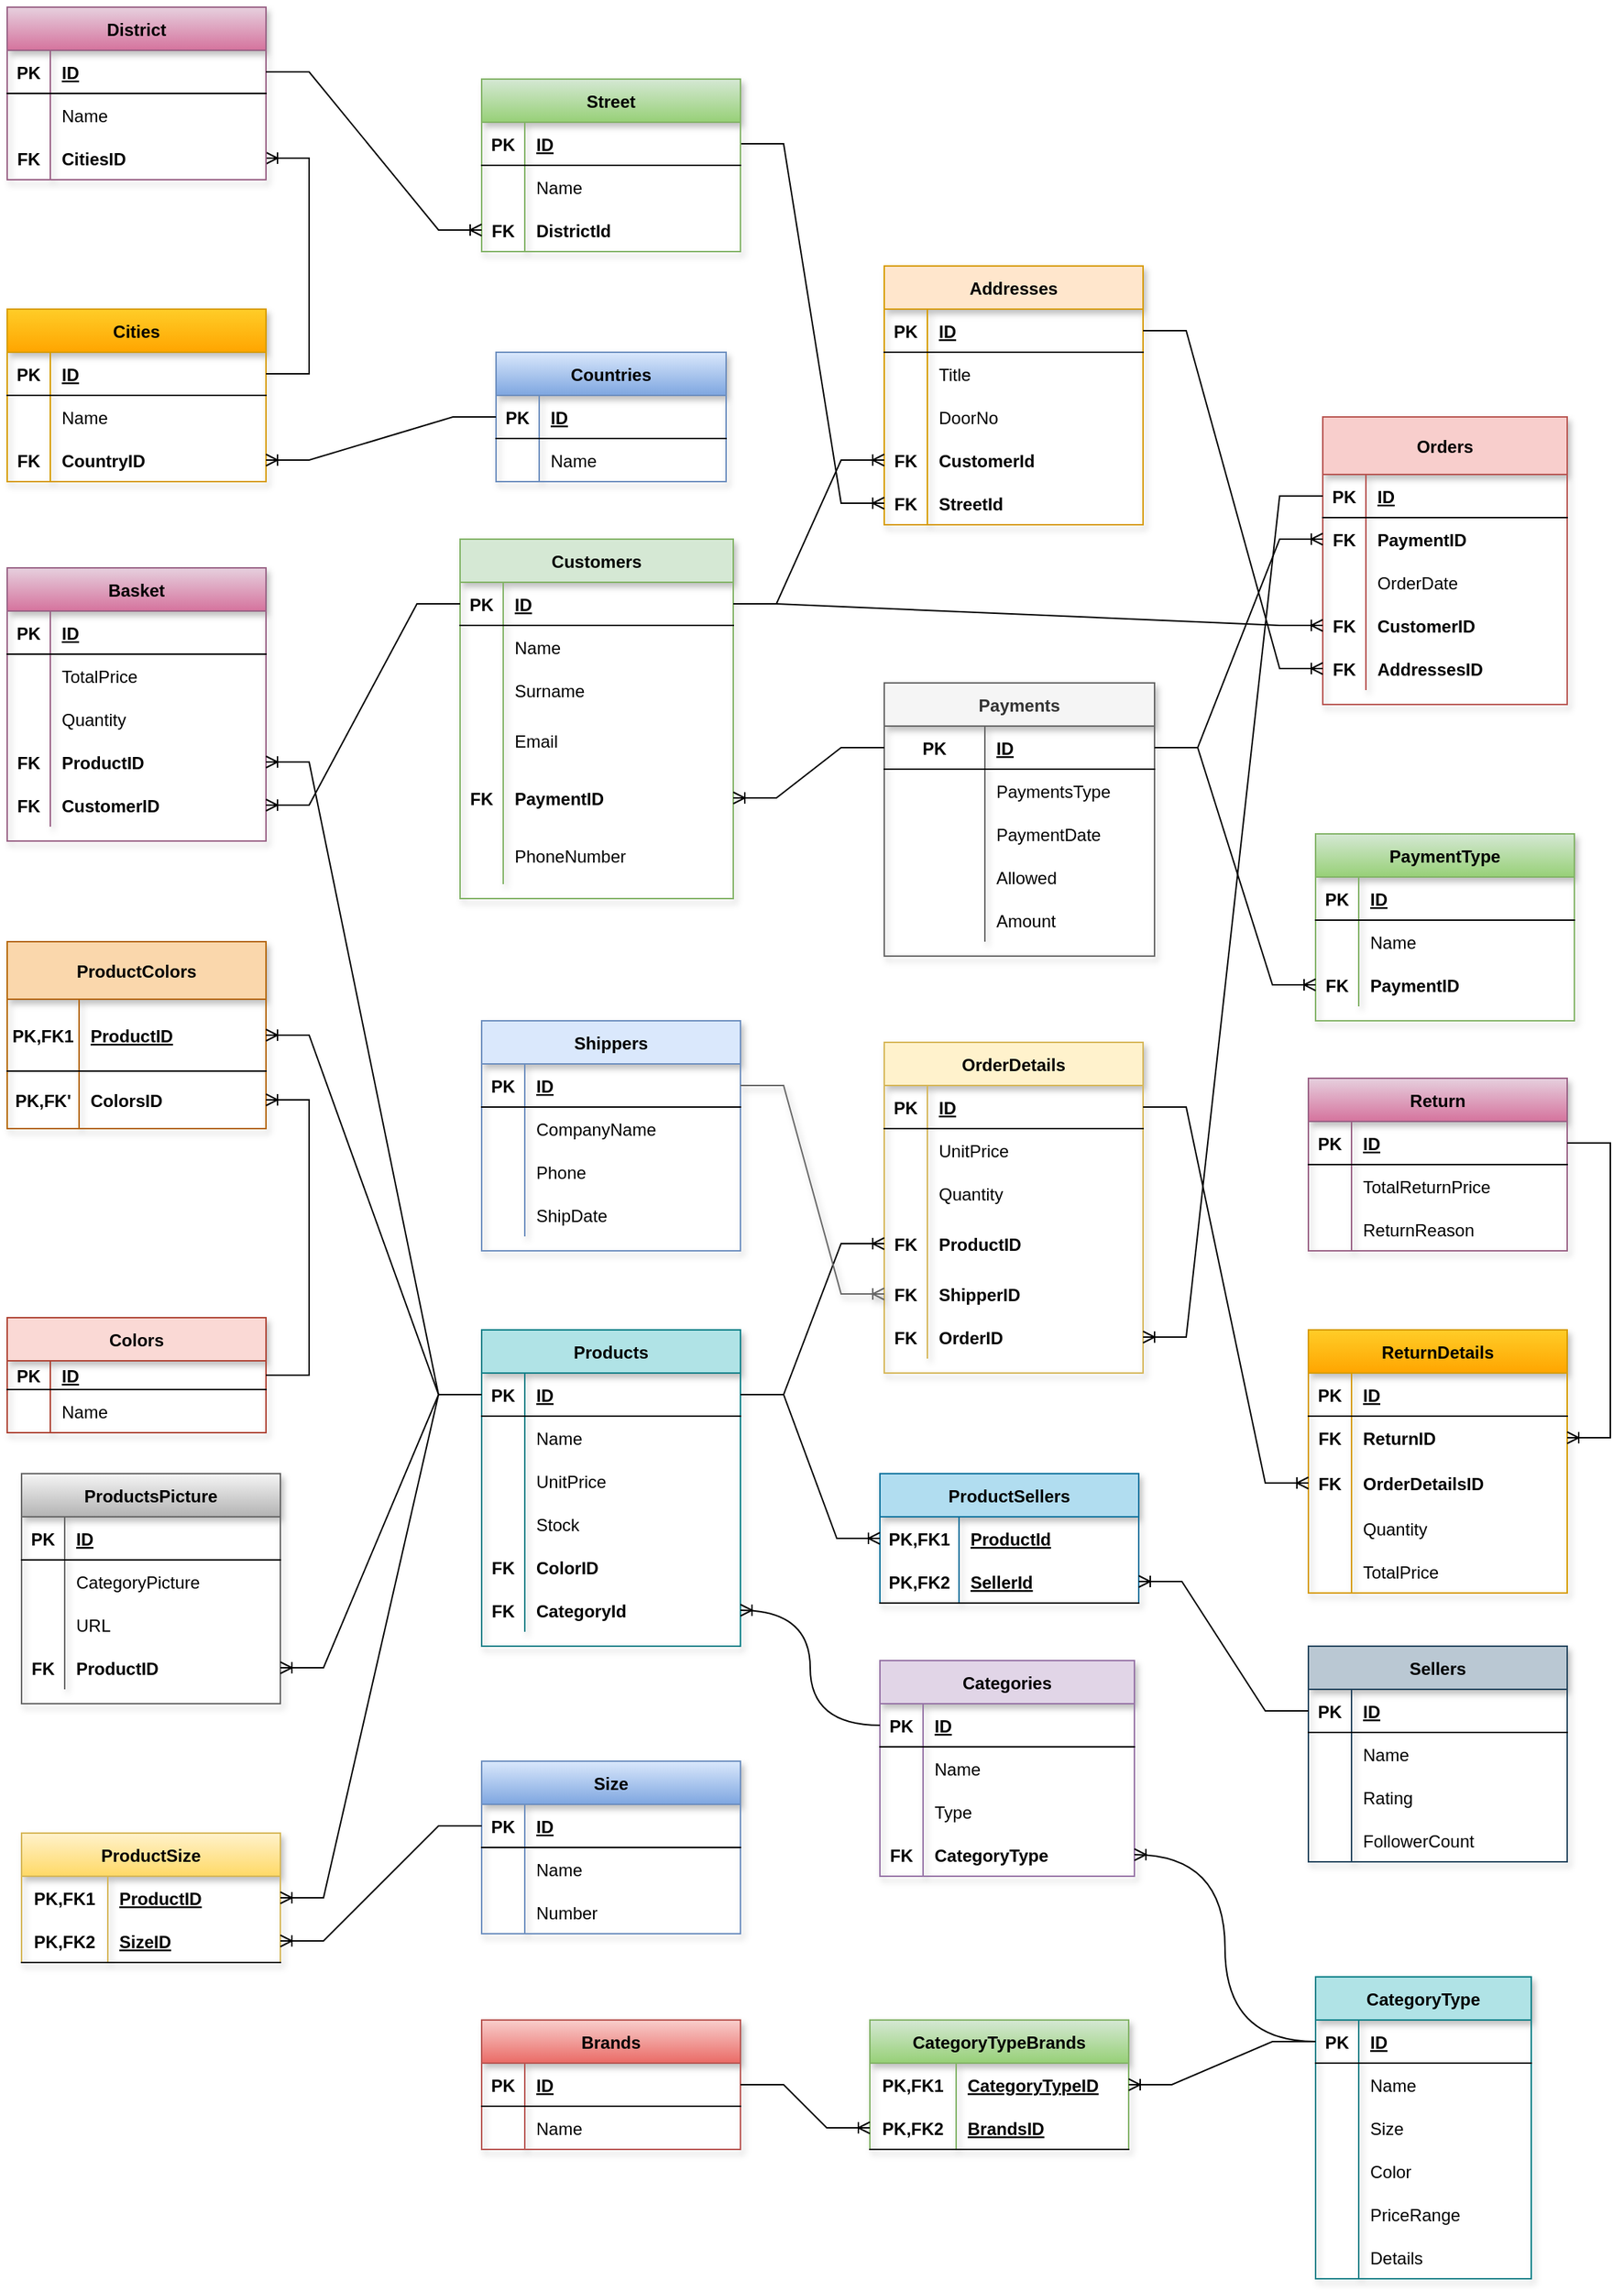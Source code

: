 <mxfile version="20.6.0" type="github" pages="2"><diagram id="H6vVPugW4vWr54DOC6tr" name="Page-1"><mxGraphModel dx="2834" dy="1654" grid="1" gridSize="10" guides="1" tooltips="1" connect="1" arrows="1" fold="1" page="1" pageScale="1" pageWidth="827" pageHeight="1169" math="0" shadow="0"><root><mxCell id="0"/><mxCell id="1" parent="0"/><mxCell id="7okKTEVI22dQ9BkeoUg5-1" value="Products" style="shape=table;startSize=30;container=1;collapsible=1;childLayout=tableLayout;fixedRows=1;rowLines=0;fontStyle=1;align=center;resizeLast=1;fillColor=#b0e3e6;strokeColor=#0e8088;shadow=1;" vertex="1" parent="1"><mxGeometry x="790" y="1000" width="180" height="220" as="geometry"/></mxCell><mxCell id="7okKTEVI22dQ9BkeoUg5-2" value="" style="shape=tableRow;horizontal=0;startSize=0;swimlaneHead=0;swimlaneBody=0;fillColor=none;collapsible=0;dropTarget=0;points=[[0,0.5],[1,0.5]];portConstraint=eastwest;top=0;left=0;right=0;bottom=1;" vertex="1" parent="7okKTEVI22dQ9BkeoUg5-1"><mxGeometry y="30" width="180" height="30" as="geometry"/></mxCell><mxCell id="7okKTEVI22dQ9BkeoUg5-3" value="PK" style="shape=partialRectangle;connectable=0;fillColor=none;top=0;left=0;bottom=0;right=0;fontStyle=1;overflow=hidden;" vertex="1" parent="7okKTEVI22dQ9BkeoUg5-2"><mxGeometry width="30" height="30" as="geometry"><mxRectangle width="30" height="30" as="alternateBounds"/></mxGeometry></mxCell><mxCell id="7okKTEVI22dQ9BkeoUg5-4" value="ID" style="shape=partialRectangle;connectable=0;fillColor=none;top=0;left=0;bottom=0;right=0;align=left;spacingLeft=6;fontStyle=5;overflow=hidden;" vertex="1" parent="7okKTEVI22dQ9BkeoUg5-2"><mxGeometry x="30" width="150" height="30" as="geometry"><mxRectangle width="150" height="30" as="alternateBounds"/></mxGeometry></mxCell><mxCell id="7okKTEVI22dQ9BkeoUg5-5" value="" style="shape=tableRow;horizontal=0;startSize=0;swimlaneHead=0;swimlaneBody=0;fillColor=none;collapsible=0;dropTarget=0;points=[[0,0.5],[1,0.5]];portConstraint=eastwest;top=0;left=0;right=0;bottom=0;" vertex="1" parent="7okKTEVI22dQ9BkeoUg5-1"><mxGeometry y="60" width="180" height="30" as="geometry"/></mxCell><mxCell id="7okKTEVI22dQ9BkeoUg5-6" value="" style="shape=partialRectangle;connectable=0;fillColor=none;top=0;left=0;bottom=0;right=0;editable=1;overflow=hidden;" vertex="1" parent="7okKTEVI22dQ9BkeoUg5-5"><mxGeometry width="30" height="30" as="geometry"><mxRectangle width="30" height="30" as="alternateBounds"/></mxGeometry></mxCell><mxCell id="7okKTEVI22dQ9BkeoUg5-7" value="Name" style="shape=partialRectangle;connectable=0;fillColor=none;top=0;left=0;bottom=0;right=0;align=left;spacingLeft=6;overflow=hidden;" vertex="1" parent="7okKTEVI22dQ9BkeoUg5-5"><mxGeometry x="30" width="150" height="30" as="geometry"><mxRectangle width="150" height="30" as="alternateBounds"/></mxGeometry></mxCell><mxCell id="7okKTEVI22dQ9BkeoUg5-8" value="" style="shape=tableRow;horizontal=0;startSize=0;swimlaneHead=0;swimlaneBody=0;fillColor=none;collapsible=0;dropTarget=0;points=[[0,0.5],[1,0.5]];portConstraint=eastwest;top=0;left=0;right=0;bottom=0;" vertex="1" parent="7okKTEVI22dQ9BkeoUg5-1"><mxGeometry y="90" width="180" height="30" as="geometry"/></mxCell><mxCell id="7okKTEVI22dQ9BkeoUg5-9" value="" style="shape=partialRectangle;connectable=0;fillColor=none;top=0;left=0;bottom=0;right=0;editable=1;overflow=hidden;" vertex="1" parent="7okKTEVI22dQ9BkeoUg5-8"><mxGeometry width="30" height="30" as="geometry"><mxRectangle width="30" height="30" as="alternateBounds"/></mxGeometry></mxCell><mxCell id="7okKTEVI22dQ9BkeoUg5-10" value="UnitPrice" style="shape=partialRectangle;connectable=0;fillColor=none;top=0;left=0;bottom=0;right=0;align=left;spacingLeft=6;overflow=hidden;" vertex="1" parent="7okKTEVI22dQ9BkeoUg5-8"><mxGeometry x="30" width="150" height="30" as="geometry"><mxRectangle width="150" height="30" as="alternateBounds"/></mxGeometry></mxCell><mxCell id="7okKTEVI22dQ9BkeoUg5-11" value="" style="shape=tableRow;horizontal=0;startSize=0;swimlaneHead=0;swimlaneBody=0;fillColor=none;collapsible=0;dropTarget=0;points=[[0,0.5],[1,0.5]];portConstraint=eastwest;top=0;left=0;right=0;bottom=0;" vertex="1" parent="7okKTEVI22dQ9BkeoUg5-1"><mxGeometry y="120" width="180" height="30" as="geometry"/></mxCell><mxCell id="7okKTEVI22dQ9BkeoUg5-12" value="" style="shape=partialRectangle;connectable=0;fillColor=none;top=0;left=0;bottom=0;right=0;editable=1;overflow=hidden;" vertex="1" parent="7okKTEVI22dQ9BkeoUg5-11"><mxGeometry width="30" height="30" as="geometry"><mxRectangle width="30" height="30" as="alternateBounds"/></mxGeometry></mxCell><mxCell id="7okKTEVI22dQ9BkeoUg5-13" value="Stock" style="shape=partialRectangle;connectable=0;fillColor=none;top=0;left=0;bottom=0;right=0;align=left;spacingLeft=6;overflow=hidden;" vertex="1" parent="7okKTEVI22dQ9BkeoUg5-11"><mxGeometry x="30" width="150" height="30" as="geometry"><mxRectangle width="150" height="30" as="alternateBounds"/></mxGeometry></mxCell><mxCell id="7okKTEVI22dQ9BkeoUg5-14" value="" style="shape=tableRow;horizontal=0;startSize=0;swimlaneHead=0;swimlaneBody=0;fillColor=none;collapsible=0;dropTarget=0;points=[[0,0.5],[1,0.5]];portConstraint=eastwest;top=0;left=0;right=0;bottom=0;" vertex="1" parent="7okKTEVI22dQ9BkeoUg5-1"><mxGeometry y="150" width="180" height="30" as="geometry"/></mxCell><mxCell id="7okKTEVI22dQ9BkeoUg5-15" value="FK" style="shape=partialRectangle;connectable=0;fillColor=none;top=0;left=0;bottom=0;right=0;editable=1;overflow=hidden;fontStyle=1" vertex="1" parent="7okKTEVI22dQ9BkeoUg5-14"><mxGeometry width="30" height="30" as="geometry"><mxRectangle width="30" height="30" as="alternateBounds"/></mxGeometry></mxCell><mxCell id="7okKTEVI22dQ9BkeoUg5-16" value="ColorID" style="shape=partialRectangle;connectable=0;fillColor=none;top=0;left=0;bottom=0;right=0;align=left;spacingLeft=6;overflow=hidden;fontStyle=1" vertex="1" parent="7okKTEVI22dQ9BkeoUg5-14"><mxGeometry x="30" width="150" height="30" as="geometry"><mxRectangle width="150" height="30" as="alternateBounds"/></mxGeometry></mxCell><mxCell id="7okKTEVI22dQ9BkeoUg5-17" value="" style="shape=tableRow;horizontal=0;startSize=0;swimlaneHead=0;swimlaneBody=0;fillColor=none;collapsible=0;dropTarget=0;points=[[0,0.5],[1,0.5]];portConstraint=eastwest;top=0;left=0;right=0;bottom=0;" vertex="1" parent="7okKTEVI22dQ9BkeoUg5-1"><mxGeometry y="180" width="180" height="30" as="geometry"/></mxCell><mxCell id="7okKTEVI22dQ9BkeoUg5-18" value="FK" style="shape=partialRectangle;connectable=0;fillColor=none;top=0;left=0;bottom=0;right=0;editable=1;overflow=hidden;fontStyle=1" vertex="1" parent="7okKTEVI22dQ9BkeoUg5-17"><mxGeometry width="30" height="30" as="geometry"><mxRectangle width="30" height="30" as="alternateBounds"/></mxGeometry></mxCell><mxCell id="7okKTEVI22dQ9BkeoUg5-19" value="CategoryId" style="shape=partialRectangle;connectable=0;fillColor=none;top=0;left=0;bottom=0;right=0;align=left;spacingLeft=6;overflow=hidden;fontStyle=1" vertex="1" parent="7okKTEVI22dQ9BkeoUg5-17"><mxGeometry x="30" width="150" height="30" as="geometry"><mxRectangle width="150" height="30" as="alternateBounds"/></mxGeometry></mxCell><mxCell id="7okKTEVI22dQ9BkeoUg5-20" value="Categories" style="shape=table;startSize=30;container=1;collapsible=1;childLayout=tableLayout;fixedRows=1;rowLines=0;fontStyle=1;align=center;resizeLast=1;fillColor=#e1d5e7;strokeColor=#9673a6;shadow=1;" vertex="1" parent="1"><mxGeometry x="1067" y="1230" width="177" height="150" as="geometry"/></mxCell><mxCell id="7okKTEVI22dQ9BkeoUg5-21" value="" style="shape=tableRow;horizontal=0;startSize=0;swimlaneHead=0;swimlaneBody=0;fillColor=none;collapsible=0;dropTarget=0;points=[[0,0.5],[1,0.5]];portConstraint=eastwest;top=0;left=0;right=0;bottom=1;" vertex="1" parent="7okKTEVI22dQ9BkeoUg5-20"><mxGeometry y="30" width="177" height="30" as="geometry"/></mxCell><mxCell id="7okKTEVI22dQ9BkeoUg5-22" value="PK" style="shape=partialRectangle;connectable=0;fillColor=none;top=0;left=0;bottom=0;right=0;fontStyle=1;overflow=hidden;" vertex="1" parent="7okKTEVI22dQ9BkeoUg5-21"><mxGeometry width="30" height="30" as="geometry"><mxRectangle width="30" height="30" as="alternateBounds"/></mxGeometry></mxCell><mxCell id="7okKTEVI22dQ9BkeoUg5-23" value="ID" style="shape=partialRectangle;connectable=0;fillColor=none;top=0;left=0;bottom=0;right=0;align=left;spacingLeft=6;fontStyle=5;overflow=hidden;" vertex="1" parent="7okKTEVI22dQ9BkeoUg5-21"><mxGeometry x="30" width="147" height="30" as="geometry"><mxRectangle width="147" height="30" as="alternateBounds"/></mxGeometry></mxCell><mxCell id="7okKTEVI22dQ9BkeoUg5-24" value="" style="shape=tableRow;horizontal=0;startSize=0;swimlaneHead=0;swimlaneBody=0;fillColor=none;collapsible=0;dropTarget=0;points=[[0,0.5],[1,0.5]];portConstraint=eastwest;top=0;left=0;right=0;bottom=0;" vertex="1" parent="7okKTEVI22dQ9BkeoUg5-20"><mxGeometry y="60" width="177" height="30" as="geometry"/></mxCell><mxCell id="7okKTEVI22dQ9BkeoUg5-25" value="" style="shape=partialRectangle;connectable=0;fillColor=none;top=0;left=0;bottom=0;right=0;editable=1;overflow=hidden;" vertex="1" parent="7okKTEVI22dQ9BkeoUg5-24"><mxGeometry width="30" height="30" as="geometry"><mxRectangle width="30" height="30" as="alternateBounds"/></mxGeometry></mxCell><mxCell id="7okKTEVI22dQ9BkeoUg5-26" value="Name" style="shape=partialRectangle;connectable=0;fillColor=none;top=0;left=0;bottom=0;right=0;align=left;spacingLeft=6;overflow=hidden;" vertex="1" parent="7okKTEVI22dQ9BkeoUg5-24"><mxGeometry x="30" width="147" height="30" as="geometry"><mxRectangle width="147" height="30" as="alternateBounds"/></mxGeometry></mxCell><mxCell id="7okKTEVI22dQ9BkeoUg5-27" value="" style="shape=tableRow;horizontal=0;startSize=0;swimlaneHead=0;swimlaneBody=0;fillColor=none;collapsible=0;dropTarget=0;points=[[0,0.5],[1,0.5]];portConstraint=eastwest;top=0;left=0;right=0;bottom=0;" vertex="1" parent="7okKTEVI22dQ9BkeoUg5-20"><mxGeometry y="90" width="177" height="30" as="geometry"/></mxCell><mxCell id="7okKTEVI22dQ9BkeoUg5-28" value="" style="shape=partialRectangle;connectable=0;fillColor=none;top=0;left=0;bottom=0;right=0;editable=1;overflow=hidden;" vertex="1" parent="7okKTEVI22dQ9BkeoUg5-27"><mxGeometry width="30" height="30" as="geometry"><mxRectangle width="30" height="30" as="alternateBounds"/></mxGeometry></mxCell><mxCell id="7okKTEVI22dQ9BkeoUg5-29" value="Type" style="shape=partialRectangle;connectable=0;fillColor=none;top=0;left=0;bottom=0;right=0;align=left;spacingLeft=6;overflow=hidden;" vertex="1" parent="7okKTEVI22dQ9BkeoUg5-27"><mxGeometry x="30" width="147" height="30" as="geometry"><mxRectangle width="147" height="30" as="alternateBounds"/></mxGeometry></mxCell><mxCell id="7okKTEVI22dQ9BkeoUg5-30" value="" style="shape=tableRow;horizontal=0;startSize=0;swimlaneHead=0;swimlaneBody=0;fillColor=none;collapsible=0;dropTarget=0;points=[[0,0.5],[1,0.5]];portConstraint=eastwest;top=0;left=0;right=0;bottom=0;" vertex="1" parent="7okKTEVI22dQ9BkeoUg5-20"><mxGeometry y="120" width="177" height="30" as="geometry"/></mxCell><mxCell id="7okKTEVI22dQ9BkeoUg5-31" value="FK" style="shape=partialRectangle;connectable=0;fillColor=none;top=0;left=0;bottom=0;right=0;editable=1;overflow=hidden;fontStyle=1" vertex="1" parent="7okKTEVI22dQ9BkeoUg5-30"><mxGeometry width="30" height="30" as="geometry"><mxRectangle width="30" height="30" as="alternateBounds"/></mxGeometry></mxCell><mxCell id="7okKTEVI22dQ9BkeoUg5-32" value="CategoryType" style="shape=partialRectangle;connectable=0;fillColor=none;top=0;left=0;bottom=0;right=0;align=left;spacingLeft=6;overflow=hidden;fontStyle=1" vertex="1" parent="7okKTEVI22dQ9BkeoUg5-30"><mxGeometry x="30" width="147" height="30" as="geometry"><mxRectangle width="147" height="30" as="alternateBounds"/></mxGeometry></mxCell><mxCell id="7okKTEVI22dQ9BkeoUg5-33" value="" style="edgeStyle=orthogonalEdgeStyle;fontSize=12;html=1;endArrow=ERoneToMany;rounded=0;exitX=0;exitY=0.5;exitDx=0;exitDy=0;entryX=1;entryY=0.5;entryDx=0;entryDy=0;curved=1;" edge="1" parent="1" source="7okKTEVI22dQ9BkeoUg5-21" target="7okKTEVI22dQ9BkeoUg5-17"><mxGeometry width="100" height="100" relative="1" as="geometry"><mxPoint x="720" y="780" as="sourcePoint"/><mxPoint x="750" y="660" as="targetPoint"/></mxGeometry></mxCell><mxCell id="7okKTEVI22dQ9BkeoUg5-34" value="Customers" style="shape=table;startSize=30;container=1;collapsible=1;childLayout=tableLayout;fixedRows=1;rowLines=0;fontStyle=1;align=center;resizeLast=1;fillColor=#d5e8d4;strokeColor=#82b366;shadow=1;" vertex="1" parent="1"><mxGeometry x="775" y="450" width="190" height="250" as="geometry"/></mxCell><mxCell id="7okKTEVI22dQ9BkeoUg5-35" value="" style="shape=tableRow;horizontal=0;startSize=0;swimlaneHead=0;swimlaneBody=0;fillColor=none;collapsible=0;dropTarget=0;points=[[0,0.5],[1,0.5]];portConstraint=eastwest;top=0;left=0;right=0;bottom=1;" vertex="1" parent="7okKTEVI22dQ9BkeoUg5-34"><mxGeometry y="30" width="190" height="30" as="geometry"/></mxCell><mxCell id="7okKTEVI22dQ9BkeoUg5-36" value="PK" style="shape=partialRectangle;connectable=0;fillColor=none;top=0;left=0;bottom=0;right=0;fontStyle=1;overflow=hidden;" vertex="1" parent="7okKTEVI22dQ9BkeoUg5-35"><mxGeometry width="30" height="30" as="geometry"><mxRectangle width="30" height="30" as="alternateBounds"/></mxGeometry></mxCell><mxCell id="7okKTEVI22dQ9BkeoUg5-37" value="ID" style="shape=partialRectangle;connectable=0;fillColor=none;top=0;left=0;bottom=0;right=0;align=left;spacingLeft=6;fontStyle=5;overflow=hidden;" vertex="1" parent="7okKTEVI22dQ9BkeoUg5-35"><mxGeometry x="30" width="160" height="30" as="geometry"><mxRectangle width="160" height="30" as="alternateBounds"/></mxGeometry></mxCell><mxCell id="7okKTEVI22dQ9BkeoUg5-38" value="" style="shape=tableRow;horizontal=0;startSize=0;swimlaneHead=0;swimlaneBody=0;fillColor=none;collapsible=0;dropTarget=0;points=[[0,0.5],[1,0.5]];portConstraint=eastwest;top=0;left=0;right=0;bottom=0;" vertex="1" parent="7okKTEVI22dQ9BkeoUg5-34"><mxGeometry y="60" width="190" height="30" as="geometry"/></mxCell><mxCell id="7okKTEVI22dQ9BkeoUg5-39" value="" style="shape=partialRectangle;connectable=0;fillColor=none;top=0;left=0;bottom=0;right=0;editable=1;overflow=hidden;" vertex="1" parent="7okKTEVI22dQ9BkeoUg5-38"><mxGeometry width="30" height="30" as="geometry"><mxRectangle width="30" height="30" as="alternateBounds"/></mxGeometry></mxCell><mxCell id="7okKTEVI22dQ9BkeoUg5-40" value="Name" style="shape=partialRectangle;connectable=0;fillColor=none;top=0;left=0;bottom=0;right=0;align=left;spacingLeft=6;overflow=hidden;" vertex="1" parent="7okKTEVI22dQ9BkeoUg5-38"><mxGeometry x="30" width="160" height="30" as="geometry"><mxRectangle width="160" height="30" as="alternateBounds"/></mxGeometry></mxCell><mxCell id="7okKTEVI22dQ9BkeoUg5-41" value="" style="shape=tableRow;horizontal=0;startSize=0;swimlaneHead=0;swimlaneBody=0;fillColor=none;collapsible=0;dropTarget=0;points=[[0,0.5],[1,0.5]];portConstraint=eastwest;top=0;left=0;right=0;bottom=0;" vertex="1" parent="7okKTEVI22dQ9BkeoUg5-34"><mxGeometry y="90" width="190" height="30" as="geometry"/></mxCell><mxCell id="7okKTEVI22dQ9BkeoUg5-42" value="" style="shape=partialRectangle;connectable=0;fillColor=none;top=0;left=0;bottom=0;right=0;editable=1;overflow=hidden;" vertex="1" parent="7okKTEVI22dQ9BkeoUg5-41"><mxGeometry width="30" height="30" as="geometry"><mxRectangle width="30" height="30" as="alternateBounds"/></mxGeometry></mxCell><mxCell id="7okKTEVI22dQ9BkeoUg5-43" value="Surname" style="shape=partialRectangle;connectable=0;fillColor=none;top=0;left=0;bottom=0;right=0;align=left;spacingLeft=6;overflow=hidden;" vertex="1" parent="7okKTEVI22dQ9BkeoUg5-41"><mxGeometry x="30" width="160" height="30" as="geometry"><mxRectangle width="160" height="30" as="alternateBounds"/></mxGeometry></mxCell><mxCell id="7okKTEVI22dQ9BkeoUg5-44" value="" style="shape=tableRow;horizontal=0;startSize=0;swimlaneHead=0;swimlaneBody=0;fillColor=none;collapsible=0;dropTarget=0;points=[[0,0.5],[1,0.5]];portConstraint=eastwest;top=0;left=0;right=0;bottom=0;" vertex="1" parent="7okKTEVI22dQ9BkeoUg5-34"><mxGeometry y="120" width="190" height="40" as="geometry"/></mxCell><mxCell id="7okKTEVI22dQ9BkeoUg5-45" value="" style="shape=partialRectangle;connectable=0;fillColor=none;top=0;left=0;bottom=0;right=0;editable=1;overflow=hidden;" vertex="1" parent="7okKTEVI22dQ9BkeoUg5-44"><mxGeometry width="30" height="40" as="geometry"><mxRectangle width="30" height="40" as="alternateBounds"/></mxGeometry></mxCell><mxCell id="7okKTEVI22dQ9BkeoUg5-46" value="Email" style="shape=partialRectangle;connectable=0;fillColor=none;top=0;left=0;bottom=0;right=0;align=left;spacingLeft=6;overflow=hidden;" vertex="1" parent="7okKTEVI22dQ9BkeoUg5-44"><mxGeometry x="30" width="160" height="40" as="geometry"><mxRectangle width="160" height="40" as="alternateBounds"/></mxGeometry></mxCell><mxCell id="7okKTEVI22dQ9BkeoUg5-47" value="" style="shape=tableRow;horizontal=0;startSize=0;swimlaneHead=0;swimlaneBody=0;fillColor=none;collapsible=0;dropTarget=0;points=[[0,0.5],[1,0.5]];portConstraint=eastwest;top=0;left=0;right=0;bottom=0;" vertex="1" parent="7okKTEVI22dQ9BkeoUg5-34"><mxGeometry y="160" width="190" height="40" as="geometry"/></mxCell><mxCell id="7okKTEVI22dQ9BkeoUg5-48" value="FK" style="shape=partialRectangle;connectable=0;fillColor=none;top=0;left=0;bottom=0;right=0;editable=1;overflow=hidden;fontStyle=1" vertex="1" parent="7okKTEVI22dQ9BkeoUg5-47"><mxGeometry width="30" height="40" as="geometry"><mxRectangle width="30" height="40" as="alternateBounds"/></mxGeometry></mxCell><mxCell id="7okKTEVI22dQ9BkeoUg5-49" value="PaymentID" style="shape=partialRectangle;connectable=0;fillColor=none;top=0;left=0;bottom=0;right=0;align=left;spacingLeft=6;overflow=hidden;fontStyle=1" vertex="1" parent="7okKTEVI22dQ9BkeoUg5-47"><mxGeometry x="30" width="160" height="40" as="geometry"><mxRectangle width="160" height="40" as="alternateBounds"/></mxGeometry></mxCell><mxCell id="7okKTEVI22dQ9BkeoUg5-50" value="" style="shape=tableRow;horizontal=0;startSize=0;swimlaneHead=0;swimlaneBody=0;fillColor=none;collapsible=0;dropTarget=0;points=[[0,0.5],[1,0.5]];portConstraint=eastwest;top=0;left=0;right=0;bottom=0;" vertex="1" parent="7okKTEVI22dQ9BkeoUg5-34"><mxGeometry y="200" width="190" height="40" as="geometry"/></mxCell><mxCell id="7okKTEVI22dQ9BkeoUg5-51" value="" style="shape=partialRectangle;connectable=0;fillColor=none;top=0;left=0;bottom=0;right=0;editable=1;overflow=hidden;" vertex="1" parent="7okKTEVI22dQ9BkeoUg5-50"><mxGeometry width="30" height="40" as="geometry"><mxRectangle width="30" height="40" as="alternateBounds"/></mxGeometry></mxCell><mxCell id="7okKTEVI22dQ9BkeoUg5-52" value="PhoneNumber" style="shape=partialRectangle;connectable=0;fillColor=none;top=0;left=0;bottom=0;right=0;align=left;spacingLeft=6;overflow=hidden;" vertex="1" parent="7okKTEVI22dQ9BkeoUg5-50"><mxGeometry x="30" width="160" height="40" as="geometry"><mxRectangle width="160" height="40" as="alternateBounds"/></mxGeometry></mxCell><mxCell id="7okKTEVI22dQ9BkeoUg5-53" value="Addresses" style="shape=table;startSize=30;container=1;collapsible=1;childLayout=tableLayout;fixedRows=1;rowLines=0;fontStyle=1;align=center;resizeLast=1;fillColor=#ffe6cc;strokeColor=#d79b00;shadow=1;" vertex="1" parent="1"><mxGeometry x="1070" y="260" width="180" height="180" as="geometry"/></mxCell><mxCell id="7okKTEVI22dQ9BkeoUg5-54" value="" style="shape=tableRow;horizontal=0;startSize=0;swimlaneHead=0;swimlaneBody=0;fillColor=none;collapsible=0;dropTarget=0;points=[[0,0.5],[1,0.5]];portConstraint=eastwest;top=0;left=0;right=0;bottom=1;" vertex="1" parent="7okKTEVI22dQ9BkeoUg5-53"><mxGeometry y="30" width="180" height="30" as="geometry"/></mxCell><mxCell id="7okKTEVI22dQ9BkeoUg5-55" value="PK" style="shape=partialRectangle;connectable=0;fillColor=none;top=0;left=0;bottom=0;right=0;fontStyle=1;overflow=hidden;" vertex="1" parent="7okKTEVI22dQ9BkeoUg5-54"><mxGeometry width="30" height="30" as="geometry"><mxRectangle width="30" height="30" as="alternateBounds"/></mxGeometry></mxCell><mxCell id="7okKTEVI22dQ9BkeoUg5-56" value="ID" style="shape=partialRectangle;connectable=0;fillColor=none;top=0;left=0;bottom=0;right=0;align=left;spacingLeft=6;fontStyle=5;overflow=hidden;" vertex="1" parent="7okKTEVI22dQ9BkeoUg5-54"><mxGeometry x="30" width="150" height="30" as="geometry"><mxRectangle width="150" height="30" as="alternateBounds"/></mxGeometry></mxCell><mxCell id="7okKTEVI22dQ9BkeoUg5-57" value="" style="shape=tableRow;horizontal=0;startSize=0;swimlaneHead=0;swimlaneBody=0;fillColor=none;collapsible=0;dropTarget=0;points=[[0,0.5],[1,0.5]];portConstraint=eastwest;top=0;left=0;right=0;bottom=0;" vertex="1" parent="7okKTEVI22dQ9BkeoUg5-53"><mxGeometry y="60" width="180" height="30" as="geometry"/></mxCell><mxCell id="7okKTEVI22dQ9BkeoUg5-58" value="" style="shape=partialRectangle;connectable=0;fillColor=none;top=0;left=0;bottom=0;right=0;editable=1;overflow=hidden;" vertex="1" parent="7okKTEVI22dQ9BkeoUg5-57"><mxGeometry width="30" height="30" as="geometry"><mxRectangle width="30" height="30" as="alternateBounds"/></mxGeometry></mxCell><mxCell id="7okKTEVI22dQ9BkeoUg5-59" value="Title" style="shape=partialRectangle;connectable=0;fillColor=none;top=0;left=0;bottom=0;right=0;align=left;spacingLeft=6;overflow=hidden;" vertex="1" parent="7okKTEVI22dQ9BkeoUg5-57"><mxGeometry x="30" width="150" height="30" as="geometry"><mxRectangle width="150" height="30" as="alternateBounds"/></mxGeometry></mxCell><mxCell id="7okKTEVI22dQ9BkeoUg5-60" value="" style="shape=tableRow;horizontal=0;startSize=0;swimlaneHead=0;swimlaneBody=0;fillColor=none;collapsible=0;dropTarget=0;points=[[0,0.5],[1,0.5]];portConstraint=eastwest;top=0;left=0;right=0;bottom=0;" vertex="1" parent="7okKTEVI22dQ9BkeoUg5-53"><mxGeometry y="90" width="180" height="30" as="geometry"/></mxCell><mxCell id="7okKTEVI22dQ9BkeoUg5-61" value="" style="shape=partialRectangle;connectable=0;fillColor=none;top=0;left=0;bottom=0;right=0;editable=1;overflow=hidden;" vertex="1" parent="7okKTEVI22dQ9BkeoUg5-60"><mxGeometry width="30" height="30" as="geometry"><mxRectangle width="30" height="30" as="alternateBounds"/></mxGeometry></mxCell><mxCell id="7okKTEVI22dQ9BkeoUg5-62" value="DoorNo" style="shape=partialRectangle;connectable=0;fillColor=none;top=0;left=0;bottom=0;right=0;align=left;spacingLeft=6;overflow=hidden;" vertex="1" parent="7okKTEVI22dQ9BkeoUg5-60"><mxGeometry x="30" width="150" height="30" as="geometry"><mxRectangle width="150" height="30" as="alternateBounds"/></mxGeometry></mxCell><mxCell id="7okKTEVI22dQ9BkeoUg5-63" value="" style="shape=tableRow;horizontal=0;startSize=0;swimlaneHead=0;swimlaneBody=0;fillColor=none;collapsible=0;dropTarget=0;points=[[0,0.5],[1,0.5]];portConstraint=eastwest;top=0;left=0;right=0;bottom=0;" vertex="1" parent="7okKTEVI22dQ9BkeoUg5-53"><mxGeometry y="120" width="180" height="30" as="geometry"/></mxCell><mxCell id="7okKTEVI22dQ9BkeoUg5-64" value="FK" style="shape=partialRectangle;connectable=0;fillColor=none;top=0;left=0;bottom=0;right=0;editable=1;overflow=hidden;fontStyle=1" vertex="1" parent="7okKTEVI22dQ9BkeoUg5-63"><mxGeometry width="30" height="30" as="geometry"><mxRectangle width="30" height="30" as="alternateBounds"/></mxGeometry></mxCell><mxCell id="7okKTEVI22dQ9BkeoUg5-65" value="CustomerId" style="shape=partialRectangle;connectable=0;fillColor=none;top=0;left=0;bottom=0;right=0;align=left;spacingLeft=6;overflow=hidden;fontStyle=1" vertex="1" parent="7okKTEVI22dQ9BkeoUg5-63"><mxGeometry x="30" width="150" height="30" as="geometry"><mxRectangle width="150" height="30" as="alternateBounds"/></mxGeometry></mxCell><mxCell id="7okKTEVI22dQ9BkeoUg5-66" value="" style="shape=tableRow;horizontal=0;startSize=0;swimlaneHead=0;swimlaneBody=0;fillColor=none;collapsible=0;dropTarget=0;points=[[0,0.5],[1,0.5]];portConstraint=eastwest;top=0;left=0;right=0;bottom=0;" vertex="1" parent="7okKTEVI22dQ9BkeoUg5-53"><mxGeometry y="150" width="180" height="30" as="geometry"/></mxCell><mxCell id="7okKTEVI22dQ9BkeoUg5-67" value="FK" style="shape=partialRectangle;connectable=0;fillColor=none;top=0;left=0;bottom=0;right=0;editable=1;overflow=hidden;fontStyle=1" vertex="1" parent="7okKTEVI22dQ9BkeoUg5-66"><mxGeometry width="30" height="30" as="geometry"><mxRectangle width="30" height="30" as="alternateBounds"/></mxGeometry></mxCell><mxCell id="7okKTEVI22dQ9BkeoUg5-68" value="StreetId" style="shape=partialRectangle;connectable=0;fillColor=none;top=0;left=0;bottom=0;right=0;align=left;spacingLeft=6;overflow=hidden;fontStyle=1" vertex="1" parent="7okKTEVI22dQ9BkeoUg5-66"><mxGeometry x="30" width="150" height="30" as="geometry"><mxRectangle width="150" height="30" as="alternateBounds"/></mxGeometry></mxCell><mxCell id="7okKTEVI22dQ9BkeoUg5-69" value="" style="edgeStyle=entityRelationEdgeStyle;fontSize=12;html=1;endArrow=ERoneToMany;rounded=0;entryX=0;entryY=0.5;entryDx=0;entryDy=0;exitX=1;exitY=0.5;exitDx=0;exitDy=0;" edge="1" parent="1" source="7okKTEVI22dQ9BkeoUg5-35" target="7okKTEVI22dQ9BkeoUg5-63"><mxGeometry width="100" height="100" relative="1" as="geometry"><mxPoint x="960" y="305" as="sourcePoint"/><mxPoint x="890" y="1181" as="targetPoint"/></mxGeometry></mxCell><mxCell id="7okKTEVI22dQ9BkeoUg5-70" value="Sellers" style="shape=table;startSize=30;container=1;collapsible=1;childLayout=tableLayout;fixedRows=1;rowLines=0;fontStyle=1;align=center;resizeLast=1;fillColor=#bac8d3;strokeColor=#23445d;shadow=1;" vertex="1" parent="1"><mxGeometry x="1365" y="1220" width="180" height="150" as="geometry"/></mxCell><mxCell id="7okKTEVI22dQ9BkeoUg5-71" value="" style="shape=tableRow;horizontal=0;startSize=0;swimlaneHead=0;swimlaneBody=0;fillColor=none;collapsible=0;dropTarget=0;points=[[0,0.5],[1,0.5]];portConstraint=eastwest;top=0;left=0;right=0;bottom=1;" vertex="1" parent="7okKTEVI22dQ9BkeoUg5-70"><mxGeometry y="30" width="180" height="30" as="geometry"/></mxCell><mxCell id="7okKTEVI22dQ9BkeoUg5-72" value="PK" style="shape=partialRectangle;connectable=0;fillColor=none;top=0;left=0;bottom=0;right=0;fontStyle=1;overflow=hidden;" vertex="1" parent="7okKTEVI22dQ9BkeoUg5-71"><mxGeometry width="30" height="30" as="geometry"><mxRectangle width="30" height="30" as="alternateBounds"/></mxGeometry></mxCell><mxCell id="7okKTEVI22dQ9BkeoUg5-73" value="ID" style="shape=partialRectangle;connectable=0;fillColor=none;top=0;left=0;bottom=0;right=0;align=left;spacingLeft=6;fontStyle=5;overflow=hidden;" vertex="1" parent="7okKTEVI22dQ9BkeoUg5-71"><mxGeometry x="30" width="150" height="30" as="geometry"><mxRectangle width="150" height="30" as="alternateBounds"/></mxGeometry></mxCell><mxCell id="7okKTEVI22dQ9BkeoUg5-74" value="" style="shape=tableRow;horizontal=0;startSize=0;swimlaneHead=0;swimlaneBody=0;fillColor=none;collapsible=0;dropTarget=0;points=[[0,0.5],[1,0.5]];portConstraint=eastwest;top=0;left=0;right=0;bottom=0;" vertex="1" parent="7okKTEVI22dQ9BkeoUg5-70"><mxGeometry y="60" width="180" height="30" as="geometry"/></mxCell><mxCell id="7okKTEVI22dQ9BkeoUg5-75" value="" style="shape=partialRectangle;connectable=0;fillColor=none;top=0;left=0;bottom=0;right=0;editable=1;overflow=hidden;" vertex="1" parent="7okKTEVI22dQ9BkeoUg5-74"><mxGeometry width="30" height="30" as="geometry"><mxRectangle width="30" height="30" as="alternateBounds"/></mxGeometry></mxCell><mxCell id="7okKTEVI22dQ9BkeoUg5-76" value="Name" style="shape=partialRectangle;connectable=0;fillColor=none;top=0;left=0;bottom=0;right=0;align=left;spacingLeft=6;overflow=hidden;" vertex="1" parent="7okKTEVI22dQ9BkeoUg5-74"><mxGeometry x="30" width="150" height="30" as="geometry"><mxRectangle width="150" height="30" as="alternateBounds"/></mxGeometry></mxCell><mxCell id="7okKTEVI22dQ9BkeoUg5-77" value="" style="shape=tableRow;horizontal=0;startSize=0;swimlaneHead=0;swimlaneBody=0;fillColor=none;collapsible=0;dropTarget=0;points=[[0,0.5],[1,0.5]];portConstraint=eastwest;top=0;left=0;right=0;bottom=0;" vertex="1" parent="7okKTEVI22dQ9BkeoUg5-70"><mxGeometry y="90" width="180" height="30" as="geometry"/></mxCell><mxCell id="7okKTEVI22dQ9BkeoUg5-78" value="" style="shape=partialRectangle;connectable=0;fillColor=none;top=0;left=0;bottom=0;right=0;editable=1;overflow=hidden;" vertex="1" parent="7okKTEVI22dQ9BkeoUg5-77"><mxGeometry width="30" height="30" as="geometry"><mxRectangle width="30" height="30" as="alternateBounds"/></mxGeometry></mxCell><mxCell id="7okKTEVI22dQ9BkeoUg5-79" value="Rating" style="shape=partialRectangle;connectable=0;fillColor=none;top=0;left=0;bottom=0;right=0;align=left;spacingLeft=6;overflow=hidden;" vertex="1" parent="7okKTEVI22dQ9BkeoUg5-77"><mxGeometry x="30" width="150" height="30" as="geometry"><mxRectangle width="150" height="30" as="alternateBounds"/></mxGeometry></mxCell><mxCell id="7okKTEVI22dQ9BkeoUg5-80" value="" style="shape=tableRow;horizontal=0;startSize=0;swimlaneHead=0;swimlaneBody=0;fillColor=none;collapsible=0;dropTarget=0;points=[[0,0.5],[1,0.5]];portConstraint=eastwest;top=0;left=0;right=0;bottom=0;" vertex="1" parent="7okKTEVI22dQ9BkeoUg5-70"><mxGeometry y="120" width="180" height="30" as="geometry"/></mxCell><mxCell id="7okKTEVI22dQ9BkeoUg5-81" value="" style="shape=partialRectangle;connectable=0;fillColor=none;top=0;left=0;bottom=0;right=0;editable=1;overflow=hidden;" vertex="1" parent="7okKTEVI22dQ9BkeoUg5-80"><mxGeometry width="30" height="30" as="geometry"><mxRectangle width="30" height="30" as="alternateBounds"/></mxGeometry></mxCell><mxCell id="7okKTEVI22dQ9BkeoUg5-82" value="FollowerCount" style="shape=partialRectangle;connectable=0;fillColor=none;top=0;left=0;bottom=0;right=0;align=left;spacingLeft=6;overflow=hidden;" vertex="1" parent="7okKTEVI22dQ9BkeoUg5-80"><mxGeometry x="30" width="150" height="30" as="geometry"><mxRectangle width="150" height="30" as="alternateBounds"/></mxGeometry></mxCell><mxCell id="7okKTEVI22dQ9BkeoUg5-83" value="ProductSellers" style="shape=table;startSize=30;container=1;collapsible=1;childLayout=tableLayout;fixedRows=1;rowLines=0;fontStyle=1;align=center;resizeLast=1;fillColor=#b1ddf0;strokeColor=#10739e;shadow=1;" vertex="1" parent="1"><mxGeometry x="1067" y="1100" width="180" height="90" as="geometry"/></mxCell><mxCell id="7okKTEVI22dQ9BkeoUg5-84" value="" style="shape=tableRow;horizontal=0;startSize=0;swimlaneHead=0;swimlaneBody=0;fillColor=none;collapsible=0;dropTarget=0;points=[[0,0.5],[1,0.5]];portConstraint=eastwest;top=0;left=0;right=0;bottom=0;" vertex="1" parent="7okKTEVI22dQ9BkeoUg5-83"><mxGeometry y="30" width="180" height="30" as="geometry"/></mxCell><mxCell id="7okKTEVI22dQ9BkeoUg5-85" value="PK,FK1" style="shape=partialRectangle;connectable=0;fillColor=none;top=0;left=0;bottom=0;right=0;fontStyle=1;overflow=hidden;" vertex="1" parent="7okKTEVI22dQ9BkeoUg5-84"><mxGeometry width="55" height="30" as="geometry"><mxRectangle width="55" height="30" as="alternateBounds"/></mxGeometry></mxCell><mxCell id="7okKTEVI22dQ9BkeoUg5-86" value="ProductId" style="shape=partialRectangle;connectable=0;fillColor=none;top=0;left=0;bottom=0;right=0;align=left;spacingLeft=6;fontStyle=5;overflow=hidden;" vertex="1" parent="7okKTEVI22dQ9BkeoUg5-84"><mxGeometry x="55" width="125" height="30" as="geometry"><mxRectangle width="125" height="30" as="alternateBounds"/></mxGeometry></mxCell><mxCell id="7okKTEVI22dQ9BkeoUg5-87" value="" style="shape=tableRow;horizontal=0;startSize=0;swimlaneHead=0;swimlaneBody=0;fillColor=none;collapsible=0;dropTarget=0;points=[[0,0.5],[1,0.5]];portConstraint=eastwest;top=0;left=0;right=0;bottom=1;" vertex="1" parent="7okKTEVI22dQ9BkeoUg5-83"><mxGeometry y="60" width="180" height="30" as="geometry"/></mxCell><mxCell id="7okKTEVI22dQ9BkeoUg5-88" value="PK,FK2" style="shape=partialRectangle;connectable=0;fillColor=none;top=0;left=0;bottom=0;right=0;fontStyle=1;overflow=hidden;" vertex="1" parent="7okKTEVI22dQ9BkeoUg5-87"><mxGeometry width="55" height="30" as="geometry"><mxRectangle width="55" height="30" as="alternateBounds"/></mxGeometry></mxCell><mxCell id="7okKTEVI22dQ9BkeoUg5-89" value="SellerId" style="shape=partialRectangle;connectable=0;fillColor=none;top=0;left=0;bottom=0;right=0;align=left;spacingLeft=6;fontStyle=5;overflow=hidden;" vertex="1" parent="7okKTEVI22dQ9BkeoUg5-87"><mxGeometry x="55" width="125" height="30" as="geometry"><mxRectangle width="125" height="30" as="alternateBounds"/></mxGeometry></mxCell><mxCell id="7okKTEVI22dQ9BkeoUg5-90" value="" style="edgeStyle=entityRelationEdgeStyle;fontSize=12;html=1;endArrow=ERoneToMany;rounded=0;entryX=0;entryY=0.5;entryDx=0;entryDy=0;exitX=1;exitY=0.5;exitDx=0;exitDy=0;" edge="1" parent="1" source="7okKTEVI22dQ9BkeoUg5-2" target="7okKTEVI22dQ9BkeoUg5-84"><mxGeometry width="100" height="100" relative="1" as="geometry"><mxPoint x="920" y="850" as="sourcePoint"/><mxPoint x="520" y="895" as="targetPoint"/></mxGeometry></mxCell><mxCell id="7okKTEVI22dQ9BkeoUg5-91" value="" style="edgeStyle=entityRelationEdgeStyle;fontSize=12;html=1;endArrow=ERoneToMany;rounded=0;entryX=1;entryY=0.5;entryDx=0;entryDy=0;exitX=0;exitY=0.5;exitDx=0;exitDy=0;" edge="1" parent="1" source="7okKTEVI22dQ9BkeoUg5-71" target="7okKTEVI22dQ9BkeoUg5-87"><mxGeometry width="100" height="100" relative="1" as="geometry"><mxPoint x="970" y="1050" as="sourcePoint"/><mxPoint x="1070" y="950" as="targetPoint"/></mxGeometry></mxCell><mxCell id="7okKTEVI22dQ9BkeoUg5-92" value="OrderDetails" style="shape=table;startSize=30;container=1;collapsible=1;childLayout=tableLayout;fixedRows=1;rowLines=0;fontStyle=1;align=center;resizeLast=1;fillColor=#fff2cc;strokeColor=#d6b656;shadow=1;" vertex="1" parent="1"><mxGeometry x="1070" y="800" width="180" height="230" as="geometry"/></mxCell><mxCell id="7okKTEVI22dQ9BkeoUg5-93" value="" style="shape=tableRow;horizontal=0;startSize=0;swimlaneHead=0;swimlaneBody=0;fillColor=none;collapsible=0;dropTarget=0;points=[[0,0.5],[1,0.5]];portConstraint=eastwest;top=0;left=0;right=0;bottom=1;" vertex="1" parent="7okKTEVI22dQ9BkeoUg5-92"><mxGeometry y="30" width="180" height="30" as="geometry"/></mxCell><mxCell id="7okKTEVI22dQ9BkeoUg5-94" value="PK" style="shape=partialRectangle;connectable=0;fillColor=none;top=0;left=0;bottom=0;right=0;fontStyle=1;overflow=hidden;" vertex="1" parent="7okKTEVI22dQ9BkeoUg5-93"><mxGeometry width="30" height="30" as="geometry"><mxRectangle width="30" height="30" as="alternateBounds"/></mxGeometry></mxCell><mxCell id="7okKTEVI22dQ9BkeoUg5-95" value="ID" style="shape=partialRectangle;connectable=0;fillColor=none;top=0;left=0;bottom=0;right=0;align=left;spacingLeft=6;fontStyle=5;overflow=hidden;" vertex="1" parent="7okKTEVI22dQ9BkeoUg5-93"><mxGeometry x="30" width="150" height="30" as="geometry"><mxRectangle width="150" height="30" as="alternateBounds"/></mxGeometry></mxCell><mxCell id="7okKTEVI22dQ9BkeoUg5-96" value="" style="shape=tableRow;horizontal=0;startSize=0;swimlaneHead=0;swimlaneBody=0;fillColor=none;collapsible=0;dropTarget=0;points=[[0,0.5],[1,0.5]];portConstraint=eastwest;top=0;left=0;right=0;bottom=0;" vertex="1" parent="7okKTEVI22dQ9BkeoUg5-92"><mxGeometry y="60" width="180" height="30" as="geometry"/></mxCell><mxCell id="7okKTEVI22dQ9BkeoUg5-97" value="" style="shape=partialRectangle;connectable=0;fillColor=none;top=0;left=0;bottom=0;right=0;editable=1;overflow=hidden;" vertex="1" parent="7okKTEVI22dQ9BkeoUg5-96"><mxGeometry width="30" height="30" as="geometry"><mxRectangle width="30" height="30" as="alternateBounds"/></mxGeometry></mxCell><mxCell id="7okKTEVI22dQ9BkeoUg5-98" value="UnitPrice" style="shape=partialRectangle;connectable=0;fillColor=none;top=0;left=0;bottom=0;right=0;align=left;spacingLeft=6;overflow=hidden;" vertex="1" parent="7okKTEVI22dQ9BkeoUg5-96"><mxGeometry x="30" width="150" height="30" as="geometry"><mxRectangle width="150" height="30" as="alternateBounds"/></mxGeometry></mxCell><mxCell id="7okKTEVI22dQ9BkeoUg5-99" value="" style="shape=tableRow;horizontal=0;startSize=0;swimlaneHead=0;swimlaneBody=0;fillColor=none;collapsible=0;dropTarget=0;points=[[0,0.5],[1,0.5]];portConstraint=eastwest;top=0;left=0;right=0;bottom=0;" vertex="1" parent="7okKTEVI22dQ9BkeoUg5-92"><mxGeometry y="90" width="180" height="30" as="geometry"/></mxCell><mxCell id="7okKTEVI22dQ9BkeoUg5-100" value="" style="shape=partialRectangle;connectable=0;fillColor=none;top=0;left=0;bottom=0;right=0;editable=1;overflow=hidden;" vertex="1" parent="7okKTEVI22dQ9BkeoUg5-99"><mxGeometry width="30" height="30" as="geometry"><mxRectangle width="30" height="30" as="alternateBounds"/></mxGeometry></mxCell><mxCell id="7okKTEVI22dQ9BkeoUg5-101" value="Quantity" style="shape=partialRectangle;connectable=0;fillColor=none;top=0;left=0;bottom=0;right=0;align=left;spacingLeft=6;overflow=hidden;" vertex="1" parent="7okKTEVI22dQ9BkeoUg5-99"><mxGeometry x="30" width="150" height="30" as="geometry"><mxRectangle width="150" height="30" as="alternateBounds"/></mxGeometry></mxCell><mxCell id="7okKTEVI22dQ9BkeoUg5-102" value="" style="shape=tableRow;horizontal=0;startSize=0;swimlaneHead=0;swimlaneBody=0;fillColor=none;collapsible=0;dropTarget=0;points=[[0,0.5],[1,0.5]];portConstraint=eastwest;top=0;left=0;right=0;bottom=0;" vertex="1" parent="7okKTEVI22dQ9BkeoUg5-92"><mxGeometry y="120" width="180" height="40" as="geometry"/></mxCell><mxCell id="7okKTEVI22dQ9BkeoUg5-103" value="FK" style="shape=partialRectangle;connectable=0;fillColor=none;top=0;left=0;bottom=0;right=0;editable=1;overflow=hidden;fontStyle=1" vertex="1" parent="7okKTEVI22dQ9BkeoUg5-102"><mxGeometry width="30" height="40" as="geometry"><mxRectangle width="30" height="40" as="alternateBounds"/></mxGeometry></mxCell><mxCell id="7okKTEVI22dQ9BkeoUg5-104" value="ProductID" style="shape=partialRectangle;connectable=0;fillColor=none;top=0;left=0;bottom=0;right=0;align=left;spacingLeft=6;overflow=hidden;fontStyle=1" vertex="1" parent="7okKTEVI22dQ9BkeoUg5-102"><mxGeometry x="30" width="150" height="40" as="geometry"><mxRectangle width="150" height="40" as="alternateBounds"/></mxGeometry></mxCell><mxCell id="7okKTEVI22dQ9BkeoUg5-105" value="" style="shape=tableRow;horizontal=0;startSize=0;swimlaneHead=0;swimlaneBody=0;fillColor=none;collapsible=0;dropTarget=0;points=[[0,0.5],[1,0.5]];portConstraint=eastwest;top=0;left=0;right=0;bottom=0;" vertex="1" parent="7okKTEVI22dQ9BkeoUg5-92"><mxGeometry y="160" width="180" height="30" as="geometry"/></mxCell><mxCell id="7okKTEVI22dQ9BkeoUg5-106" value="FK" style="shape=partialRectangle;connectable=0;fillColor=none;top=0;left=0;bottom=0;right=0;editable=1;overflow=hidden;fontStyle=1" vertex="1" parent="7okKTEVI22dQ9BkeoUg5-105"><mxGeometry width="30" height="30" as="geometry"><mxRectangle width="30" height="30" as="alternateBounds"/></mxGeometry></mxCell><mxCell id="7okKTEVI22dQ9BkeoUg5-107" value="ShipperID" style="shape=partialRectangle;connectable=0;fillColor=none;top=0;left=0;bottom=0;right=0;align=left;spacingLeft=6;overflow=hidden;fontStyle=1" vertex="1" parent="7okKTEVI22dQ9BkeoUg5-105"><mxGeometry x="30" width="150" height="30" as="geometry"><mxRectangle width="150" height="30" as="alternateBounds"/></mxGeometry></mxCell><mxCell id="7okKTEVI22dQ9BkeoUg5-108" value="" style="shape=tableRow;horizontal=0;startSize=0;swimlaneHead=0;swimlaneBody=0;fillColor=none;collapsible=0;dropTarget=0;points=[[0,0.5],[1,0.5]];portConstraint=eastwest;top=0;left=0;right=0;bottom=0;" vertex="1" parent="7okKTEVI22dQ9BkeoUg5-92"><mxGeometry y="190" width="180" height="30" as="geometry"/></mxCell><mxCell id="7okKTEVI22dQ9BkeoUg5-109" value="FK" style="shape=partialRectangle;connectable=0;fillColor=none;top=0;left=0;bottom=0;right=0;editable=1;overflow=hidden;fontStyle=1" vertex="1" parent="7okKTEVI22dQ9BkeoUg5-108"><mxGeometry width="30" height="30" as="geometry"><mxRectangle width="30" height="30" as="alternateBounds"/></mxGeometry></mxCell><mxCell id="7okKTEVI22dQ9BkeoUg5-110" value="OrderID" style="shape=partialRectangle;connectable=0;fillColor=none;top=0;left=0;bottom=0;right=0;align=left;spacingLeft=6;overflow=hidden;fontStyle=1" vertex="1" parent="7okKTEVI22dQ9BkeoUg5-108"><mxGeometry x="30" width="150" height="30" as="geometry"><mxRectangle width="150" height="30" as="alternateBounds"/></mxGeometry></mxCell><mxCell id="7okKTEVI22dQ9BkeoUg5-111" value="" style="edgeStyle=entityRelationEdgeStyle;fontSize=12;html=1;endArrow=ERoneToMany;rounded=0;exitX=1;exitY=0.5;exitDx=0;exitDy=0;" edge="1" parent="1" source="7okKTEVI22dQ9BkeoUg5-2" target="7okKTEVI22dQ9BkeoUg5-102"><mxGeometry width="100" height="100" relative="1" as="geometry"><mxPoint x="690" y="650" as="sourcePoint"/><mxPoint x="840" y="680" as="targetPoint"/></mxGeometry></mxCell><mxCell id="7okKTEVI22dQ9BkeoUg5-112" value="Orders" style="shape=table;startSize=40;container=1;collapsible=1;childLayout=tableLayout;fixedRows=1;rowLines=0;fontStyle=1;align=center;resizeLast=1;fillColor=#f8cecc;strokeColor=#b85450;shadow=1;" vertex="1" parent="1"><mxGeometry x="1375" y="365" width="170" height="200" as="geometry"/></mxCell><mxCell id="7okKTEVI22dQ9BkeoUg5-113" value="" style="shape=tableRow;horizontal=0;startSize=0;swimlaneHead=0;swimlaneBody=0;fillColor=none;collapsible=0;dropTarget=0;points=[[0,0.5],[1,0.5]];portConstraint=eastwest;top=0;left=0;right=0;bottom=1;" vertex="1" parent="7okKTEVI22dQ9BkeoUg5-112"><mxGeometry y="40" width="170" height="30" as="geometry"/></mxCell><mxCell id="7okKTEVI22dQ9BkeoUg5-114" value="PK" style="shape=partialRectangle;connectable=0;fillColor=none;top=0;left=0;bottom=0;right=0;fontStyle=1;overflow=hidden;" vertex="1" parent="7okKTEVI22dQ9BkeoUg5-113"><mxGeometry width="30" height="30" as="geometry"><mxRectangle width="30" height="30" as="alternateBounds"/></mxGeometry></mxCell><mxCell id="7okKTEVI22dQ9BkeoUg5-115" value="ID" style="shape=partialRectangle;connectable=0;fillColor=none;top=0;left=0;bottom=0;right=0;align=left;spacingLeft=6;fontStyle=5;overflow=hidden;" vertex="1" parent="7okKTEVI22dQ9BkeoUg5-113"><mxGeometry x="30" width="140" height="30" as="geometry"><mxRectangle width="140" height="30" as="alternateBounds"/></mxGeometry></mxCell><mxCell id="7okKTEVI22dQ9BkeoUg5-116" value="" style="shape=tableRow;horizontal=0;startSize=0;swimlaneHead=0;swimlaneBody=0;fillColor=none;collapsible=0;dropTarget=0;points=[[0,0.5],[1,0.5]];portConstraint=eastwest;top=0;left=0;right=0;bottom=0;" vertex="1" parent="7okKTEVI22dQ9BkeoUg5-112"><mxGeometry y="70" width="170" height="30" as="geometry"/></mxCell><mxCell id="7okKTEVI22dQ9BkeoUg5-117" value="FK" style="shape=partialRectangle;connectable=0;fillColor=none;top=0;left=0;bottom=0;right=0;editable=1;overflow=hidden;fontStyle=1" vertex="1" parent="7okKTEVI22dQ9BkeoUg5-116"><mxGeometry width="30" height="30" as="geometry"><mxRectangle width="30" height="30" as="alternateBounds"/></mxGeometry></mxCell><mxCell id="7okKTEVI22dQ9BkeoUg5-118" value="PaymentID" style="shape=partialRectangle;connectable=0;fillColor=none;top=0;left=0;bottom=0;right=0;align=left;spacingLeft=6;overflow=hidden;fontStyle=1" vertex="1" parent="7okKTEVI22dQ9BkeoUg5-116"><mxGeometry x="30" width="140" height="30" as="geometry"><mxRectangle width="140" height="30" as="alternateBounds"/></mxGeometry></mxCell><mxCell id="7okKTEVI22dQ9BkeoUg5-119" value="" style="shape=tableRow;horizontal=0;startSize=0;swimlaneHead=0;swimlaneBody=0;fillColor=none;collapsible=0;dropTarget=0;points=[[0,0.5],[1,0.5]];portConstraint=eastwest;top=0;left=0;right=0;bottom=0;" vertex="1" parent="7okKTEVI22dQ9BkeoUg5-112"><mxGeometry y="100" width="170" height="30" as="geometry"/></mxCell><mxCell id="7okKTEVI22dQ9BkeoUg5-120" value="" style="shape=partialRectangle;connectable=0;fillColor=none;top=0;left=0;bottom=0;right=0;editable=1;overflow=hidden;" vertex="1" parent="7okKTEVI22dQ9BkeoUg5-119"><mxGeometry width="30" height="30" as="geometry"><mxRectangle width="30" height="30" as="alternateBounds"/></mxGeometry></mxCell><mxCell id="7okKTEVI22dQ9BkeoUg5-121" value="OrderDate" style="shape=partialRectangle;connectable=0;fillColor=none;top=0;left=0;bottom=0;right=0;align=left;spacingLeft=6;overflow=hidden;" vertex="1" parent="7okKTEVI22dQ9BkeoUg5-119"><mxGeometry x="30" width="140" height="30" as="geometry"><mxRectangle width="140" height="30" as="alternateBounds"/></mxGeometry></mxCell><mxCell id="7okKTEVI22dQ9BkeoUg5-122" value="" style="shape=tableRow;horizontal=0;startSize=0;swimlaneHead=0;swimlaneBody=0;fillColor=none;collapsible=0;dropTarget=0;points=[[0,0.5],[1,0.5]];portConstraint=eastwest;top=0;left=0;right=0;bottom=0;" vertex="1" parent="7okKTEVI22dQ9BkeoUg5-112"><mxGeometry y="130" width="170" height="30" as="geometry"/></mxCell><mxCell id="7okKTEVI22dQ9BkeoUg5-123" value="FK" style="shape=partialRectangle;connectable=0;fillColor=none;top=0;left=0;bottom=0;right=0;editable=1;overflow=hidden;fontStyle=1" vertex="1" parent="7okKTEVI22dQ9BkeoUg5-122"><mxGeometry width="30" height="30" as="geometry"><mxRectangle width="30" height="30" as="alternateBounds"/></mxGeometry></mxCell><mxCell id="7okKTEVI22dQ9BkeoUg5-124" value="CustomerID" style="shape=partialRectangle;connectable=0;fillColor=none;top=0;left=0;bottom=0;right=0;align=left;spacingLeft=6;overflow=hidden;fontStyle=1" vertex="1" parent="7okKTEVI22dQ9BkeoUg5-122"><mxGeometry x="30" width="140" height="30" as="geometry"><mxRectangle width="140" height="30" as="alternateBounds"/></mxGeometry></mxCell><mxCell id="7okKTEVI22dQ9BkeoUg5-125" value="" style="shape=tableRow;horizontal=0;startSize=0;swimlaneHead=0;swimlaneBody=0;fillColor=none;collapsible=0;dropTarget=0;points=[[0,0.5],[1,0.5]];portConstraint=eastwest;top=0;left=0;right=0;bottom=0;" vertex="1" parent="7okKTEVI22dQ9BkeoUg5-112"><mxGeometry y="160" width="170" height="30" as="geometry"/></mxCell><mxCell id="7okKTEVI22dQ9BkeoUg5-126" value="FK" style="shape=partialRectangle;connectable=0;fillColor=none;top=0;left=0;bottom=0;right=0;editable=1;overflow=hidden;fontStyle=1" vertex="1" parent="7okKTEVI22dQ9BkeoUg5-125"><mxGeometry width="30" height="30" as="geometry"><mxRectangle width="30" height="30" as="alternateBounds"/></mxGeometry></mxCell><mxCell id="7okKTEVI22dQ9BkeoUg5-127" value="AddressesID" style="shape=partialRectangle;connectable=0;fillColor=none;top=0;left=0;bottom=0;right=0;align=left;spacingLeft=6;overflow=hidden;fontStyle=1" vertex="1" parent="7okKTEVI22dQ9BkeoUg5-125"><mxGeometry x="30" width="140" height="30" as="geometry"><mxRectangle width="140" height="30" as="alternateBounds"/></mxGeometry></mxCell><mxCell id="7okKTEVI22dQ9BkeoUg5-128" value="" style="edgeStyle=entityRelationEdgeStyle;fontSize=12;html=1;endArrow=ERoneToMany;rounded=0;entryX=0;entryY=0.5;entryDx=0;entryDy=0;exitX=1;exitY=0.5;exitDx=0;exitDy=0;" edge="1" parent="1" source="7okKTEVI22dQ9BkeoUg5-35" target="7okKTEVI22dQ9BkeoUg5-122"><mxGeometry width="100" height="100" relative="1" as="geometry"><mxPoint x="860" y="140" as="sourcePoint"/><mxPoint x="940" y="540" as="targetPoint"/></mxGeometry></mxCell><mxCell id="7okKTEVI22dQ9BkeoUg5-129" value="Shippers" style="shape=table;startSize=30;container=1;collapsible=1;childLayout=tableLayout;fixedRows=1;rowLines=0;fontStyle=1;align=center;resizeLast=1;fillColor=#dae8fc;strokeColor=#6c8ebf;shadow=1;" vertex="1" parent="1"><mxGeometry x="790" y="785" width="180" height="160" as="geometry"/></mxCell><mxCell id="7okKTEVI22dQ9BkeoUg5-130" value="" style="shape=tableRow;horizontal=0;startSize=0;swimlaneHead=0;swimlaneBody=0;fillColor=none;collapsible=0;dropTarget=0;points=[[0,0.5],[1,0.5]];portConstraint=eastwest;top=0;left=0;right=0;bottom=1;" vertex="1" parent="7okKTEVI22dQ9BkeoUg5-129"><mxGeometry y="30" width="180" height="30" as="geometry"/></mxCell><mxCell id="7okKTEVI22dQ9BkeoUg5-131" value="PK" style="shape=partialRectangle;connectable=0;fillColor=none;top=0;left=0;bottom=0;right=0;fontStyle=1;overflow=hidden;" vertex="1" parent="7okKTEVI22dQ9BkeoUg5-130"><mxGeometry width="30" height="30" as="geometry"><mxRectangle width="30" height="30" as="alternateBounds"/></mxGeometry></mxCell><mxCell id="7okKTEVI22dQ9BkeoUg5-132" value="ID" style="shape=partialRectangle;connectable=0;fillColor=none;top=0;left=0;bottom=0;right=0;align=left;spacingLeft=6;fontStyle=5;overflow=hidden;" vertex="1" parent="7okKTEVI22dQ9BkeoUg5-130"><mxGeometry x="30" width="150" height="30" as="geometry"><mxRectangle width="150" height="30" as="alternateBounds"/></mxGeometry></mxCell><mxCell id="7okKTEVI22dQ9BkeoUg5-133" value="" style="shape=tableRow;horizontal=0;startSize=0;swimlaneHead=0;swimlaneBody=0;fillColor=none;collapsible=0;dropTarget=0;points=[[0,0.5],[1,0.5]];portConstraint=eastwest;top=0;left=0;right=0;bottom=0;" vertex="1" parent="7okKTEVI22dQ9BkeoUg5-129"><mxGeometry y="60" width="180" height="30" as="geometry"/></mxCell><mxCell id="7okKTEVI22dQ9BkeoUg5-134" value="" style="shape=partialRectangle;connectable=0;fillColor=none;top=0;left=0;bottom=0;right=0;editable=1;overflow=hidden;" vertex="1" parent="7okKTEVI22dQ9BkeoUg5-133"><mxGeometry width="30" height="30" as="geometry"><mxRectangle width="30" height="30" as="alternateBounds"/></mxGeometry></mxCell><mxCell id="7okKTEVI22dQ9BkeoUg5-135" value="CompanyName" style="shape=partialRectangle;connectable=0;fillColor=none;top=0;left=0;bottom=0;right=0;align=left;spacingLeft=6;overflow=hidden;" vertex="1" parent="7okKTEVI22dQ9BkeoUg5-133"><mxGeometry x="30" width="150" height="30" as="geometry"><mxRectangle width="150" height="30" as="alternateBounds"/></mxGeometry></mxCell><mxCell id="7okKTEVI22dQ9BkeoUg5-136" value="" style="shape=tableRow;horizontal=0;startSize=0;swimlaneHead=0;swimlaneBody=0;fillColor=none;collapsible=0;dropTarget=0;points=[[0,0.5],[1,0.5]];portConstraint=eastwest;top=0;left=0;right=0;bottom=0;" vertex="1" parent="7okKTEVI22dQ9BkeoUg5-129"><mxGeometry y="90" width="180" height="30" as="geometry"/></mxCell><mxCell id="7okKTEVI22dQ9BkeoUg5-137" value="" style="shape=partialRectangle;connectable=0;fillColor=none;top=0;left=0;bottom=0;right=0;editable=1;overflow=hidden;" vertex="1" parent="7okKTEVI22dQ9BkeoUg5-136"><mxGeometry width="30" height="30" as="geometry"><mxRectangle width="30" height="30" as="alternateBounds"/></mxGeometry></mxCell><mxCell id="7okKTEVI22dQ9BkeoUg5-138" value="Phone" style="shape=partialRectangle;connectable=0;fillColor=none;top=0;left=0;bottom=0;right=0;align=left;spacingLeft=6;overflow=hidden;" vertex="1" parent="7okKTEVI22dQ9BkeoUg5-136"><mxGeometry x="30" width="150" height="30" as="geometry"><mxRectangle width="150" height="30" as="alternateBounds"/></mxGeometry></mxCell><mxCell id="7okKTEVI22dQ9BkeoUg5-139" value="" style="shape=tableRow;horizontal=0;startSize=0;swimlaneHead=0;swimlaneBody=0;fillColor=none;collapsible=0;dropTarget=0;points=[[0,0.5],[1,0.5]];portConstraint=eastwest;top=0;left=0;right=0;bottom=0;" vertex="1" parent="7okKTEVI22dQ9BkeoUg5-129"><mxGeometry y="120" width="180" height="30" as="geometry"/></mxCell><mxCell id="7okKTEVI22dQ9BkeoUg5-140" value="" style="shape=partialRectangle;connectable=0;fillColor=none;top=0;left=0;bottom=0;right=0;editable=1;overflow=hidden;" vertex="1" parent="7okKTEVI22dQ9BkeoUg5-139"><mxGeometry width="30" height="30" as="geometry"><mxRectangle width="30" height="30" as="alternateBounds"/></mxGeometry></mxCell><mxCell id="7okKTEVI22dQ9BkeoUg5-141" value="ShipDate" style="shape=partialRectangle;connectable=0;fillColor=none;top=0;left=0;bottom=0;right=0;align=left;spacingLeft=6;overflow=hidden;" vertex="1" parent="7okKTEVI22dQ9BkeoUg5-139"><mxGeometry x="30" width="150" height="30" as="geometry"><mxRectangle width="150" height="30" as="alternateBounds"/></mxGeometry></mxCell><mxCell id="7okKTEVI22dQ9BkeoUg5-142" value="" style="shape=table;startSize=0;container=1;collapsible=1;childLayout=tableLayout;fixedRows=1;rowLines=0;fontStyle=0;align=center;resizeLast=1;strokeColor=none;fillColor=none;collapsible=0;" vertex="1" parent="1"><mxGeometry x="1250" y="290" width="180" height="30" as="geometry"/></mxCell><mxCell id="7okKTEVI22dQ9BkeoUg5-143" value="" style="shape=tableRow;horizontal=0;startSize=0;swimlaneHead=0;swimlaneBody=0;fillColor=none;collapsible=0;dropTarget=0;points=[[0,0.5],[1,0.5]];portConstraint=eastwest;top=0;left=0;right=0;bottom=0;" vertex="1" parent="7okKTEVI22dQ9BkeoUg5-142"><mxGeometry width="180" height="30" as="geometry"/></mxCell><mxCell id="7okKTEVI22dQ9BkeoUg5-144" value="" style="shape=partialRectangle;connectable=0;fillColor=none;top=0;left=0;bottom=0;right=0;editable=1;overflow=hidden;" vertex="1" parent="7okKTEVI22dQ9BkeoUg5-143"><mxGeometry width="30" height="30" as="geometry"><mxRectangle width="30" height="30" as="alternateBounds"/></mxGeometry></mxCell><mxCell id="7okKTEVI22dQ9BkeoUg5-145" value="" style="shape=partialRectangle;connectable=0;fillColor=none;top=0;left=0;bottom=0;right=0;align=left;spacingLeft=6;overflow=hidden;" vertex="1" parent="7okKTEVI22dQ9BkeoUg5-143"><mxGeometry x="30" width="150" height="30" as="geometry"><mxRectangle width="150" height="30" as="alternateBounds"/></mxGeometry></mxCell><mxCell id="7okKTEVI22dQ9BkeoUg5-146" value="" style="edgeStyle=entityRelationEdgeStyle;fontSize=12;html=1;endArrow=ERoneToMany;rounded=0;exitX=1;exitY=0.5;exitDx=0;exitDy=0;entryX=0;entryY=0.5;entryDx=0;entryDy=0;shadow=1;fillColor=#f5f5f5;gradientColor=#b3b3b3;strokeColor=#666666;" edge="1" parent="1" source="7okKTEVI22dQ9BkeoUg5-130" target="7okKTEVI22dQ9BkeoUg5-105"><mxGeometry width="100" height="100" relative="1" as="geometry"><mxPoint x="670" y="270" as="sourcePoint"/><mxPoint x="500" y="520" as="targetPoint"/></mxGeometry></mxCell><mxCell id="7okKTEVI22dQ9BkeoUg5-147" value="Colors" style="shape=table;startSize=30;container=1;collapsible=1;childLayout=tableLayout;fixedRows=1;rowLines=0;fontStyle=1;align=center;resizeLast=1;fillColor=#fad9d5;strokeColor=#ae4132;shadow=1;" vertex="1" parent="1"><mxGeometry x="460" y="991.5" width="180" height="80" as="geometry"/></mxCell><mxCell id="7okKTEVI22dQ9BkeoUg5-148" value="" style="shape=tableRow;horizontal=0;startSize=0;swimlaneHead=0;swimlaneBody=0;fillColor=none;collapsible=0;dropTarget=0;points=[[0,0.5],[1,0.5]];portConstraint=eastwest;top=0;left=0;right=0;bottom=1;" vertex="1" parent="7okKTEVI22dQ9BkeoUg5-147"><mxGeometry y="30" width="180" height="20" as="geometry"/></mxCell><mxCell id="7okKTEVI22dQ9BkeoUg5-149" value="PK" style="shape=partialRectangle;connectable=0;fillColor=none;top=0;left=0;bottom=0;right=0;fontStyle=1;overflow=hidden;" vertex="1" parent="7okKTEVI22dQ9BkeoUg5-148"><mxGeometry width="30" height="20" as="geometry"><mxRectangle width="30" height="20" as="alternateBounds"/></mxGeometry></mxCell><mxCell id="7okKTEVI22dQ9BkeoUg5-150" value="ID" style="shape=partialRectangle;connectable=0;fillColor=none;top=0;left=0;bottom=0;right=0;align=left;spacingLeft=6;fontStyle=5;overflow=hidden;" vertex="1" parent="7okKTEVI22dQ9BkeoUg5-148"><mxGeometry x="30" width="150" height="20" as="geometry"><mxRectangle width="150" height="20" as="alternateBounds"/></mxGeometry></mxCell><mxCell id="7okKTEVI22dQ9BkeoUg5-151" value="" style="shape=tableRow;horizontal=0;startSize=0;swimlaneHead=0;swimlaneBody=0;fillColor=none;collapsible=0;dropTarget=0;points=[[0,0.5],[1,0.5]];portConstraint=eastwest;top=0;left=0;right=0;bottom=0;" vertex="1" parent="7okKTEVI22dQ9BkeoUg5-147"><mxGeometry y="50" width="180" height="30" as="geometry"/></mxCell><mxCell id="7okKTEVI22dQ9BkeoUg5-152" value="" style="shape=partialRectangle;connectable=0;fillColor=none;top=0;left=0;bottom=0;right=0;editable=1;overflow=hidden;" vertex="1" parent="7okKTEVI22dQ9BkeoUg5-151"><mxGeometry width="30" height="30" as="geometry"><mxRectangle width="30" height="30" as="alternateBounds"/></mxGeometry></mxCell><mxCell id="7okKTEVI22dQ9BkeoUg5-153" value="Name" style="shape=partialRectangle;connectable=0;fillColor=none;top=0;left=0;bottom=0;right=0;align=left;spacingLeft=6;overflow=hidden;" vertex="1" parent="7okKTEVI22dQ9BkeoUg5-151"><mxGeometry x="30" width="150" height="30" as="geometry"><mxRectangle width="150" height="30" as="alternateBounds"/></mxGeometry></mxCell><mxCell id="7okKTEVI22dQ9BkeoUg5-154" value="ProductColors" style="shape=table;startSize=40;container=1;collapsible=1;childLayout=tableLayout;fixedRows=1;rowLines=0;fontStyle=1;align=center;resizeLast=1;fillColor=#fad7ac;strokeColor=#b46504;shadow=1;" vertex="1" parent="1"><mxGeometry x="460" y="730" width="180" height="130" as="geometry"/></mxCell><mxCell id="7okKTEVI22dQ9BkeoUg5-155" value="" style="shape=tableRow;horizontal=0;startSize=0;swimlaneHead=0;swimlaneBody=0;fillColor=none;collapsible=0;dropTarget=0;points=[[0,0.5],[1,0.5]];portConstraint=eastwest;top=0;left=0;right=0;bottom=1;" vertex="1" parent="7okKTEVI22dQ9BkeoUg5-154"><mxGeometry y="40" width="180" height="50" as="geometry"/></mxCell><mxCell id="7okKTEVI22dQ9BkeoUg5-156" value="PK,FK1" style="shape=partialRectangle;connectable=0;fillColor=none;top=0;left=0;bottom=0;right=0;fontStyle=1;overflow=hidden;" vertex="1" parent="7okKTEVI22dQ9BkeoUg5-155"><mxGeometry width="50" height="50" as="geometry"><mxRectangle width="50" height="50" as="alternateBounds"/></mxGeometry></mxCell><mxCell id="7okKTEVI22dQ9BkeoUg5-157" value="ProductID" style="shape=partialRectangle;connectable=0;fillColor=none;top=0;left=0;bottom=0;right=0;align=left;spacingLeft=6;fontStyle=5;overflow=hidden;" vertex="1" parent="7okKTEVI22dQ9BkeoUg5-155"><mxGeometry x="50" width="130" height="50" as="geometry"><mxRectangle width="130" height="50" as="alternateBounds"/></mxGeometry></mxCell><mxCell id="7okKTEVI22dQ9BkeoUg5-158" value="" style="shape=tableRow;horizontal=0;startSize=0;swimlaneHead=0;swimlaneBody=0;fillColor=none;collapsible=0;dropTarget=0;points=[[0,0.5],[1,0.5]];portConstraint=eastwest;top=0;left=0;right=0;bottom=0;" vertex="1" parent="7okKTEVI22dQ9BkeoUg5-154"><mxGeometry y="90" width="180" height="40" as="geometry"/></mxCell><mxCell id="7okKTEVI22dQ9BkeoUg5-159" value="PK,FK'" style="shape=partialRectangle;connectable=0;fillColor=none;top=0;left=0;bottom=0;right=0;editable=1;overflow=hidden;fontStyle=1" vertex="1" parent="7okKTEVI22dQ9BkeoUg5-158"><mxGeometry width="50" height="40" as="geometry"><mxRectangle width="50" height="40" as="alternateBounds"/></mxGeometry></mxCell><mxCell id="7okKTEVI22dQ9BkeoUg5-160" value="ColorsID" style="shape=partialRectangle;connectable=0;fillColor=none;top=0;left=0;bottom=0;right=0;align=left;spacingLeft=6;overflow=hidden;fontStyle=1" vertex="1" parent="7okKTEVI22dQ9BkeoUg5-158"><mxGeometry x="50" width="130" height="40" as="geometry"><mxRectangle width="130" height="40" as="alternateBounds"/></mxGeometry></mxCell><mxCell id="7okKTEVI22dQ9BkeoUg5-161" value="" style="edgeStyle=entityRelationEdgeStyle;fontSize=12;html=1;endArrow=ERoneToMany;rounded=0;exitX=0;exitY=0.5;exitDx=0;exitDy=0;entryX=1;entryY=0.5;entryDx=0;entryDy=0;" edge="1" parent="1" source="7okKTEVI22dQ9BkeoUg5-2" target="7okKTEVI22dQ9BkeoUg5-155"><mxGeometry width="100" height="100" relative="1" as="geometry"><mxPoint x="630" y="780" as="sourcePoint"/><mxPoint x="730" y="680" as="targetPoint"/></mxGeometry></mxCell><mxCell id="7okKTEVI22dQ9BkeoUg5-162" value="" style="edgeStyle=entityRelationEdgeStyle;fontSize=12;html=1;endArrow=ERoneToMany;rounded=0;entryX=1;entryY=0.5;entryDx=0;entryDy=0;exitX=1;exitY=0.5;exitDx=0;exitDy=0;" edge="1" parent="1" source="7okKTEVI22dQ9BkeoUg5-148" target="7okKTEVI22dQ9BkeoUg5-158"><mxGeometry width="100" height="100" relative="1" as="geometry"><mxPoint x="430" y="1170" as="sourcePoint"/><mxPoint x="240" y="930" as="targetPoint"/></mxGeometry></mxCell><mxCell id="7okKTEVI22dQ9BkeoUg5-163" value="Payments" style="shape=table;startSize=30;container=1;collapsible=1;childLayout=tableLayout;fixedRows=1;rowLines=0;fontStyle=1;align=center;resizeLast=1;fillColor=#f5f5f5;fontColor=#333333;strokeColor=#666666;shadow=1;" vertex="1" parent="1"><mxGeometry x="1070" y="550" width="188" height="190" as="geometry"/></mxCell><mxCell id="7okKTEVI22dQ9BkeoUg5-164" value="" style="shape=tableRow;horizontal=0;startSize=0;swimlaneHead=0;swimlaneBody=0;fillColor=none;collapsible=0;dropTarget=0;points=[[0,0.5],[1,0.5]];portConstraint=eastwest;top=0;left=0;right=0;bottom=1;" vertex="1" parent="7okKTEVI22dQ9BkeoUg5-163"><mxGeometry y="30" width="188" height="30" as="geometry"/></mxCell><mxCell id="7okKTEVI22dQ9BkeoUg5-165" value="PK" style="shape=partialRectangle;connectable=0;fillColor=none;top=0;left=0;bottom=0;right=0;fontStyle=1;overflow=hidden;" vertex="1" parent="7okKTEVI22dQ9BkeoUg5-164"><mxGeometry width="70" height="30" as="geometry"><mxRectangle width="70" height="30" as="alternateBounds"/></mxGeometry></mxCell><mxCell id="7okKTEVI22dQ9BkeoUg5-166" value="ID" style="shape=partialRectangle;connectable=0;fillColor=none;top=0;left=0;bottom=0;right=0;align=left;spacingLeft=6;fontStyle=5;overflow=hidden;" vertex="1" parent="7okKTEVI22dQ9BkeoUg5-164"><mxGeometry x="70" width="118" height="30" as="geometry"><mxRectangle width="118" height="30" as="alternateBounds"/></mxGeometry></mxCell><mxCell id="7okKTEVI22dQ9BkeoUg5-167" value="" style="shape=tableRow;horizontal=0;startSize=0;swimlaneHead=0;swimlaneBody=0;fillColor=none;collapsible=0;dropTarget=0;points=[[0,0.5],[1,0.5]];portConstraint=eastwest;top=0;left=0;right=0;bottom=0;" vertex="1" parent="7okKTEVI22dQ9BkeoUg5-163"><mxGeometry y="60" width="188" height="30" as="geometry"/></mxCell><mxCell id="7okKTEVI22dQ9BkeoUg5-168" value="" style="shape=partialRectangle;connectable=0;fillColor=none;top=0;left=0;bottom=0;right=0;editable=1;overflow=hidden;" vertex="1" parent="7okKTEVI22dQ9BkeoUg5-167"><mxGeometry width="70" height="30" as="geometry"><mxRectangle width="70" height="30" as="alternateBounds"/></mxGeometry></mxCell><mxCell id="7okKTEVI22dQ9BkeoUg5-169" value="PaymentsType" style="shape=partialRectangle;connectable=0;fillColor=none;top=0;left=0;bottom=0;right=0;align=left;spacingLeft=6;overflow=hidden;" vertex="1" parent="7okKTEVI22dQ9BkeoUg5-167"><mxGeometry x="70" width="118" height="30" as="geometry"><mxRectangle width="118" height="30" as="alternateBounds"/></mxGeometry></mxCell><mxCell id="7okKTEVI22dQ9BkeoUg5-170" value="" style="shape=tableRow;horizontal=0;startSize=0;swimlaneHead=0;swimlaneBody=0;fillColor=none;collapsible=0;dropTarget=0;points=[[0,0.5],[1,0.5]];portConstraint=eastwest;top=0;left=0;right=0;bottom=0;" vertex="1" parent="7okKTEVI22dQ9BkeoUg5-163"><mxGeometry y="90" width="188" height="30" as="geometry"/></mxCell><mxCell id="7okKTEVI22dQ9BkeoUg5-171" value="" style="shape=partialRectangle;connectable=0;fillColor=none;top=0;left=0;bottom=0;right=0;editable=1;overflow=hidden;" vertex="1" parent="7okKTEVI22dQ9BkeoUg5-170"><mxGeometry width="70" height="30" as="geometry"><mxRectangle width="70" height="30" as="alternateBounds"/></mxGeometry></mxCell><mxCell id="7okKTEVI22dQ9BkeoUg5-172" value="PaymentDate" style="shape=partialRectangle;connectable=0;fillColor=none;top=0;left=0;bottom=0;right=0;align=left;spacingLeft=6;overflow=hidden;" vertex="1" parent="7okKTEVI22dQ9BkeoUg5-170"><mxGeometry x="70" width="118" height="30" as="geometry"><mxRectangle width="118" height="30" as="alternateBounds"/></mxGeometry></mxCell><mxCell id="7okKTEVI22dQ9BkeoUg5-173" value="" style="shape=tableRow;horizontal=0;startSize=0;swimlaneHead=0;swimlaneBody=0;fillColor=none;collapsible=0;dropTarget=0;points=[[0,0.5],[1,0.5]];portConstraint=eastwest;top=0;left=0;right=0;bottom=0;" vertex="1" parent="7okKTEVI22dQ9BkeoUg5-163"><mxGeometry y="120" width="188" height="30" as="geometry"/></mxCell><mxCell id="7okKTEVI22dQ9BkeoUg5-174" value="" style="shape=partialRectangle;connectable=0;fillColor=none;top=0;left=0;bottom=0;right=0;editable=1;overflow=hidden;" vertex="1" parent="7okKTEVI22dQ9BkeoUg5-173"><mxGeometry width="70" height="30" as="geometry"><mxRectangle width="70" height="30" as="alternateBounds"/></mxGeometry></mxCell><mxCell id="7okKTEVI22dQ9BkeoUg5-175" value="Allowed" style="shape=partialRectangle;connectable=0;fillColor=none;top=0;left=0;bottom=0;right=0;align=left;spacingLeft=6;overflow=hidden;" vertex="1" parent="7okKTEVI22dQ9BkeoUg5-173"><mxGeometry x="70" width="118" height="30" as="geometry"><mxRectangle width="118" height="30" as="alternateBounds"/></mxGeometry></mxCell><mxCell id="7okKTEVI22dQ9BkeoUg5-176" value="" style="shape=tableRow;horizontal=0;startSize=0;swimlaneHead=0;swimlaneBody=0;fillColor=none;collapsible=0;dropTarget=0;points=[[0,0.5],[1,0.5]];portConstraint=eastwest;top=0;left=0;right=0;bottom=0;" vertex="1" parent="7okKTEVI22dQ9BkeoUg5-163"><mxGeometry y="150" width="188" height="30" as="geometry"/></mxCell><mxCell id="7okKTEVI22dQ9BkeoUg5-177" value="" style="shape=partialRectangle;connectable=0;fillColor=none;top=0;left=0;bottom=0;right=0;editable=1;overflow=hidden;" vertex="1" parent="7okKTEVI22dQ9BkeoUg5-176"><mxGeometry width="70" height="30" as="geometry"><mxRectangle width="70" height="30" as="alternateBounds"/></mxGeometry></mxCell><mxCell id="7okKTEVI22dQ9BkeoUg5-178" value="Amount" style="shape=partialRectangle;connectable=0;fillColor=none;top=0;left=0;bottom=0;right=0;align=left;spacingLeft=6;overflow=hidden;" vertex="1" parent="7okKTEVI22dQ9BkeoUg5-176"><mxGeometry x="70" width="118" height="30" as="geometry"><mxRectangle width="118" height="30" as="alternateBounds"/></mxGeometry></mxCell><mxCell id="7okKTEVI22dQ9BkeoUg5-179" value="" style="edgeStyle=entityRelationEdgeStyle;fontSize=12;html=1;endArrow=ERoneToMany;rounded=0;entryX=1;entryY=0.5;entryDx=0;entryDy=0;exitX=0;exitY=0.5;exitDx=0;exitDy=0;" edge="1" parent="1" source="7okKTEVI22dQ9BkeoUg5-164" target="7okKTEVI22dQ9BkeoUg5-47"><mxGeometry width="100" height="100" relative="1" as="geometry"><mxPoint x="560" y="200" as="sourcePoint"/><mxPoint x="620" y="-110" as="targetPoint"/></mxGeometry></mxCell><mxCell id="7okKTEVI22dQ9BkeoUg5-180" value="" style="edgeStyle=entityRelationEdgeStyle;fontSize=12;html=1;endArrow=ERoneToMany;rounded=0;exitX=0;exitY=0.5;exitDx=0;exitDy=0;" edge="1" parent="1" source="7okKTEVI22dQ9BkeoUg5-113" target="7okKTEVI22dQ9BkeoUg5-108"><mxGeometry width="100" height="100" relative="1" as="geometry"><mxPoint x="880" y="370" as="sourcePoint"/><mxPoint x="860" y="480" as="targetPoint"/></mxGeometry></mxCell><mxCell id="7okKTEVI22dQ9BkeoUg5-181" value="" style="edgeStyle=entityRelationEdgeStyle;fontSize=12;html=1;endArrow=ERoneToMany;rounded=0;entryX=0;entryY=0.5;entryDx=0;entryDy=0;exitX=1;exitY=0.5;exitDx=0;exitDy=0;" edge="1" parent="1" source="7okKTEVI22dQ9BkeoUg5-164" target="7okKTEVI22dQ9BkeoUg5-116"><mxGeometry width="100" height="100" relative="1" as="geometry"><mxPoint x="797" y="440" as="sourcePoint"/><mxPoint x="897" y="340" as="targetPoint"/></mxGeometry></mxCell><mxCell id="7okKTEVI22dQ9BkeoUg5-182" value="Brands" style="shape=table;startSize=30;container=1;collapsible=1;childLayout=tableLayout;fixedRows=1;rowLines=0;fontStyle=1;align=center;resizeLast=1;fillColor=#f8cecc;gradientColor=#ea6b66;strokeColor=#b85450;shadow=1;" vertex="1" parent="1"><mxGeometry x="790" y="1480" width="180" height="90" as="geometry"/></mxCell><mxCell id="7okKTEVI22dQ9BkeoUg5-183" value="" style="shape=tableRow;horizontal=0;startSize=0;swimlaneHead=0;swimlaneBody=0;fillColor=none;collapsible=0;dropTarget=0;points=[[0,0.5],[1,0.5]];portConstraint=eastwest;top=0;left=0;right=0;bottom=1;" vertex="1" parent="7okKTEVI22dQ9BkeoUg5-182"><mxGeometry y="30" width="180" height="30" as="geometry"/></mxCell><mxCell id="7okKTEVI22dQ9BkeoUg5-184" value="PK" style="shape=partialRectangle;connectable=0;fillColor=none;top=0;left=0;bottom=0;right=0;fontStyle=1;overflow=hidden;" vertex="1" parent="7okKTEVI22dQ9BkeoUg5-183"><mxGeometry width="30" height="30" as="geometry"><mxRectangle width="30" height="30" as="alternateBounds"/></mxGeometry></mxCell><mxCell id="7okKTEVI22dQ9BkeoUg5-185" value="ID" style="shape=partialRectangle;connectable=0;fillColor=none;top=0;left=0;bottom=0;right=0;align=left;spacingLeft=6;fontStyle=5;overflow=hidden;" vertex="1" parent="7okKTEVI22dQ9BkeoUg5-183"><mxGeometry x="30" width="150" height="30" as="geometry"><mxRectangle width="150" height="30" as="alternateBounds"/></mxGeometry></mxCell><mxCell id="7okKTEVI22dQ9BkeoUg5-186" value="" style="shape=tableRow;horizontal=0;startSize=0;swimlaneHead=0;swimlaneBody=0;fillColor=none;collapsible=0;dropTarget=0;points=[[0,0.5],[1,0.5]];portConstraint=eastwest;top=0;left=0;right=0;bottom=0;" vertex="1" parent="7okKTEVI22dQ9BkeoUg5-182"><mxGeometry y="60" width="180" height="30" as="geometry"/></mxCell><mxCell id="7okKTEVI22dQ9BkeoUg5-187" value="" style="shape=partialRectangle;connectable=0;fillColor=none;top=0;left=0;bottom=0;right=0;editable=1;overflow=hidden;" vertex="1" parent="7okKTEVI22dQ9BkeoUg5-186"><mxGeometry width="30" height="30" as="geometry"><mxRectangle width="30" height="30" as="alternateBounds"/></mxGeometry></mxCell><mxCell id="7okKTEVI22dQ9BkeoUg5-188" value="Name" style="shape=partialRectangle;connectable=0;fillColor=none;top=0;left=0;bottom=0;right=0;align=left;spacingLeft=6;overflow=hidden;" vertex="1" parent="7okKTEVI22dQ9BkeoUg5-186"><mxGeometry x="30" width="150" height="30" as="geometry"><mxRectangle width="150" height="30" as="alternateBounds"/></mxGeometry></mxCell><mxCell id="7okKTEVI22dQ9BkeoUg5-189" value="ProductsPicture" style="shape=table;startSize=30;container=1;collapsible=1;childLayout=tableLayout;fixedRows=1;rowLines=0;fontStyle=1;align=center;resizeLast=1;fillColor=#f5f5f5;gradientColor=#b3b3b3;strokeColor=#666666;shadow=1;" vertex="1" parent="1"><mxGeometry x="470" y="1100" width="180" height="160" as="geometry"/></mxCell><mxCell id="7okKTEVI22dQ9BkeoUg5-190" value="" style="shape=tableRow;horizontal=0;startSize=0;swimlaneHead=0;swimlaneBody=0;fillColor=none;collapsible=0;dropTarget=0;points=[[0,0.5],[1,0.5]];portConstraint=eastwest;top=0;left=0;right=0;bottom=1;" vertex="1" parent="7okKTEVI22dQ9BkeoUg5-189"><mxGeometry y="30" width="180" height="30" as="geometry"/></mxCell><mxCell id="7okKTEVI22dQ9BkeoUg5-191" value="PK" style="shape=partialRectangle;connectable=0;fillColor=none;top=0;left=0;bottom=0;right=0;fontStyle=1;overflow=hidden;" vertex="1" parent="7okKTEVI22dQ9BkeoUg5-190"><mxGeometry width="30" height="30" as="geometry"><mxRectangle width="30" height="30" as="alternateBounds"/></mxGeometry></mxCell><mxCell id="7okKTEVI22dQ9BkeoUg5-192" value="ID" style="shape=partialRectangle;connectable=0;fillColor=none;top=0;left=0;bottom=0;right=0;align=left;spacingLeft=6;fontStyle=5;overflow=hidden;" vertex="1" parent="7okKTEVI22dQ9BkeoUg5-190"><mxGeometry x="30" width="150" height="30" as="geometry"><mxRectangle width="150" height="30" as="alternateBounds"/></mxGeometry></mxCell><mxCell id="7okKTEVI22dQ9BkeoUg5-193" value="" style="shape=tableRow;horizontal=0;startSize=0;swimlaneHead=0;swimlaneBody=0;fillColor=none;collapsible=0;dropTarget=0;points=[[0,0.5],[1,0.5]];portConstraint=eastwest;top=0;left=0;right=0;bottom=0;" vertex="1" parent="7okKTEVI22dQ9BkeoUg5-189"><mxGeometry y="60" width="180" height="30" as="geometry"/></mxCell><mxCell id="7okKTEVI22dQ9BkeoUg5-194" value="" style="shape=partialRectangle;connectable=0;fillColor=none;top=0;left=0;bottom=0;right=0;editable=1;overflow=hidden;" vertex="1" parent="7okKTEVI22dQ9BkeoUg5-193"><mxGeometry width="30" height="30" as="geometry"><mxRectangle width="30" height="30" as="alternateBounds"/></mxGeometry></mxCell><mxCell id="7okKTEVI22dQ9BkeoUg5-195" value="CategoryPicture" style="shape=partialRectangle;connectable=0;fillColor=none;top=0;left=0;bottom=0;right=0;align=left;spacingLeft=6;overflow=hidden;" vertex="1" parent="7okKTEVI22dQ9BkeoUg5-193"><mxGeometry x="30" width="150" height="30" as="geometry"><mxRectangle width="150" height="30" as="alternateBounds"/></mxGeometry></mxCell><mxCell id="7okKTEVI22dQ9BkeoUg5-196" value="" style="shape=tableRow;horizontal=0;startSize=0;swimlaneHead=0;swimlaneBody=0;fillColor=none;collapsible=0;dropTarget=0;points=[[0,0.5],[1,0.5]];portConstraint=eastwest;top=0;left=0;right=0;bottom=0;" vertex="1" parent="7okKTEVI22dQ9BkeoUg5-189"><mxGeometry y="90" width="180" height="30" as="geometry"/></mxCell><mxCell id="7okKTEVI22dQ9BkeoUg5-197" value="" style="shape=partialRectangle;connectable=0;fillColor=none;top=0;left=0;bottom=0;right=0;editable=1;overflow=hidden;" vertex="1" parent="7okKTEVI22dQ9BkeoUg5-196"><mxGeometry width="30" height="30" as="geometry"><mxRectangle width="30" height="30" as="alternateBounds"/></mxGeometry></mxCell><mxCell id="7okKTEVI22dQ9BkeoUg5-198" value="URL" style="shape=partialRectangle;connectable=0;fillColor=none;top=0;left=0;bottom=0;right=0;align=left;spacingLeft=6;overflow=hidden;" vertex="1" parent="7okKTEVI22dQ9BkeoUg5-196"><mxGeometry x="30" width="150" height="30" as="geometry"><mxRectangle width="150" height="30" as="alternateBounds"/></mxGeometry></mxCell><mxCell id="7okKTEVI22dQ9BkeoUg5-199" value="" style="shape=tableRow;horizontal=0;startSize=0;swimlaneHead=0;swimlaneBody=0;fillColor=none;collapsible=0;dropTarget=0;points=[[0,0.5],[1,0.5]];portConstraint=eastwest;top=0;left=0;right=0;bottom=0;" vertex="1" parent="7okKTEVI22dQ9BkeoUg5-189"><mxGeometry y="120" width="180" height="30" as="geometry"/></mxCell><mxCell id="7okKTEVI22dQ9BkeoUg5-200" value="FK" style="shape=partialRectangle;connectable=0;fillColor=none;top=0;left=0;bottom=0;right=0;editable=1;overflow=hidden;fontStyle=1" vertex="1" parent="7okKTEVI22dQ9BkeoUg5-199"><mxGeometry width="30" height="30" as="geometry"><mxRectangle width="30" height="30" as="alternateBounds"/></mxGeometry></mxCell><mxCell id="7okKTEVI22dQ9BkeoUg5-201" value="ProductID" style="shape=partialRectangle;connectable=0;fillColor=none;top=0;left=0;bottom=0;right=0;align=left;spacingLeft=6;overflow=hidden;fontStyle=1" vertex="1" parent="7okKTEVI22dQ9BkeoUg5-199"><mxGeometry x="30" width="150" height="30" as="geometry"><mxRectangle width="150" height="30" as="alternateBounds"/></mxGeometry></mxCell><mxCell id="7okKTEVI22dQ9BkeoUg5-202" value="" style="edgeStyle=entityRelationEdgeStyle;fontSize=12;html=1;endArrow=ERoneToMany;rounded=0;entryX=1;entryY=0.5;entryDx=0;entryDy=0;exitX=0;exitY=0.5;exitDx=0;exitDy=0;" edge="1" parent="1" source="7okKTEVI22dQ9BkeoUg5-2" target="7okKTEVI22dQ9BkeoUg5-199"><mxGeometry width="100" height="100" relative="1" as="geometry"><mxPoint x="430" y="800" as="sourcePoint"/><mxPoint x="520" y="920" as="targetPoint"/></mxGeometry></mxCell><mxCell id="7okKTEVI22dQ9BkeoUg5-203" value="Basket" style="shape=table;startSize=30;container=1;collapsible=1;childLayout=tableLayout;fixedRows=1;rowLines=0;fontStyle=1;align=center;resizeLast=1;fillColor=#e6d0de;strokeColor=#996185;gradientColor=#d5739d;shadow=1;" vertex="1" parent="1"><mxGeometry x="460" y="470" width="180" height="190" as="geometry"/></mxCell><mxCell id="7okKTEVI22dQ9BkeoUg5-204" value="" style="shape=tableRow;horizontal=0;startSize=0;swimlaneHead=0;swimlaneBody=0;fillColor=none;collapsible=0;dropTarget=0;points=[[0,0.5],[1,0.5]];portConstraint=eastwest;top=0;left=0;right=0;bottom=1;" vertex="1" parent="7okKTEVI22dQ9BkeoUg5-203"><mxGeometry y="30" width="180" height="30" as="geometry"/></mxCell><mxCell id="7okKTEVI22dQ9BkeoUg5-205" value="PK" style="shape=partialRectangle;connectable=0;fillColor=none;top=0;left=0;bottom=0;right=0;fontStyle=1;overflow=hidden;" vertex="1" parent="7okKTEVI22dQ9BkeoUg5-204"><mxGeometry width="30" height="30" as="geometry"><mxRectangle width="30" height="30" as="alternateBounds"/></mxGeometry></mxCell><mxCell id="7okKTEVI22dQ9BkeoUg5-206" value="ID" style="shape=partialRectangle;connectable=0;fillColor=none;top=0;left=0;bottom=0;right=0;align=left;spacingLeft=6;fontStyle=5;overflow=hidden;" vertex="1" parent="7okKTEVI22dQ9BkeoUg5-204"><mxGeometry x="30" width="150" height="30" as="geometry"><mxRectangle width="150" height="30" as="alternateBounds"/></mxGeometry></mxCell><mxCell id="7okKTEVI22dQ9BkeoUg5-207" value="" style="shape=tableRow;horizontal=0;startSize=0;swimlaneHead=0;swimlaneBody=0;fillColor=none;collapsible=0;dropTarget=0;points=[[0,0.5],[1,0.5]];portConstraint=eastwest;top=0;left=0;right=0;bottom=0;" vertex="1" parent="7okKTEVI22dQ9BkeoUg5-203"><mxGeometry y="60" width="180" height="30" as="geometry"/></mxCell><mxCell id="7okKTEVI22dQ9BkeoUg5-208" value="" style="shape=partialRectangle;connectable=0;fillColor=none;top=0;left=0;bottom=0;right=0;editable=1;overflow=hidden;" vertex="1" parent="7okKTEVI22dQ9BkeoUg5-207"><mxGeometry width="30" height="30" as="geometry"><mxRectangle width="30" height="30" as="alternateBounds"/></mxGeometry></mxCell><mxCell id="7okKTEVI22dQ9BkeoUg5-209" value="TotalPrice" style="shape=partialRectangle;connectable=0;fillColor=none;top=0;left=0;bottom=0;right=0;align=left;spacingLeft=6;overflow=hidden;" vertex="1" parent="7okKTEVI22dQ9BkeoUg5-207"><mxGeometry x="30" width="150" height="30" as="geometry"><mxRectangle width="150" height="30" as="alternateBounds"/></mxGeometry></mxCell><mxCell id="7okKTEVI22dQ9BkeoUg5-210" value="" style="shape=tableRow;horizontal=0;startSize=0;swimlaneHead=0;swimlaneBody=0;fillColor=none;collapsible=0;dropTarget=0;points=[[0,0.5],[1,0.5]];portConstraint=eastwest;top=0;left=0;right=0;bottom=0;" vertex="1" parent="7okKTEVI22dQ9BkeoUg5-203"><mxGeometry y="90" width="180" height="30" as="geometry"/></mxCell><mxCell id="7okKTEVI22dQ9BkeoUg5-211" value="" style="shape=partialRectangle;connectable=0;fillColor=none;top=0;left=0;bottom=0;right=0;editable=1;overflow=hidden;" vertex="1" parent="7okKTEVI22dQ9BkeoUg5-210"><mxGeometry width="30" height="30" as="geometry"><mxRectangle width="30" height="30" as="alternateBounds"/></mxGeometry></mxCell><mxCell id="7okKTEVI22dQ9BkeoUg5-212" value="Quantity" style="shape=partialRectangle;connectable=0;fillColor=none;top=0;left=0;bottom=0;right=0;align=left;spacingLeft=6;overflow=hidden;" vertex="1" parent="7okKTEVI22dQ9BkeoUg5-210"><mxGeometry x="30" width="150" height="30" as="geometry"><mxRectangle width="150" height="30" as="alternateBounds"/></mxGeometry></mxCell><mxCell id="7okKTEVI22dQ9BkeoUg5-213" value="" style="shape=tableRow;horizontal=0;startSize=0;swimlaneHead=0;swimlaneBody=0;fillColor=none;collapsible=0;dropTarget=0;points=[[0,0.5],[1,0.5]];portConstraint=eastwest;top=0;left=0;right=0;bottom=0;" vertex="1" parent="7okKTEVI22dQ9BkeoUg5-203"><mxGeometry y="120" width="180" height="30" as="geometry"/></mxCell><mxCell id="7okKTEVI22dQ9BkeoUg5-214" value="FK" style="shape=partialRectangle;connectable=0;fillColor=none;top=0;left=0;bottom=0;right=0;editable=1;overflow=hidden;fontStyle=1" vertex="1" parent="7okKTEVI22dQ9BkeoUg5-213"><mxGeometry width="30" height="30" as="geometry"><mxRectangle width="30" height="30" as="alternateBounds"/></mxGeometry></mxCell><mxCell id="7okKTEVI22dQ9BkeoUg5-215" value="ProductID" style="shape=partialRectangle;connectable=0;fillColor=none;top=0;left=0;bottom=0;right=0;align=left;spacingLeft=6;overflow=hidden;fontStyle=1" vertex="1" parent="7okKTEVI22dQ9BkeoUg5-213"><mxGeometry x="30" width="150" height="30" as="geometry"><mxRectangle width="150" height="30" as="alternateBounds"/></mxGeometry></mxCell><mxCell id="7okKTEVI22dQ9BkeoUg5-216" value="" style="shape=tableRow;horizontal=0;startSize=0;swimlaneHead=0;swimlaneBody=0;fillColor=none;collapsible=0;dropTarget=0;points=[[0,0.5],[1,0.5]];portConstraint=eastwest;top=0;left=0;right=0;bottom=0;" vertex="1" parent="7okKTEVI22dQ9BkeoUg5-203"><mxGeometry y="150" width="180" height="30" as="geometry"/></mxCell><mxCell id="7okKTEVI22dQ9BkeoUg5-217" value="FK" style="shape=partialRectangle;connectable=0;fillColor=none;top=0;left=0;bottom=0;right=0;editable=1;overflow=hidden;fontStyle=1" vertex="1" parent="7okKTEVI22dQ9BkeoUg5-216"><mxGeometry width="30" height="30" as="geometry"><mxRectangle width="30" height="30" as="alternateBounds"/></mxGeometry></mxCell><mxCell id="7okKTEVI22dQ9BkeoUg5-218" value="CustomerID" style="shape=partialRectangle;connectable=0;fillColor=none;top=0;left=0;bottom=0;right=0;align=left;spacingLeft=6;overflow=hidden;fontStyle=1" vertex="1" parent="7okKTEVI22dQ9BkeoUg5-216"><mxGeometry x="30" width="150" height="30" as="geometry"><mxRectangle width="150" height="30" as="alternateBounds"/></mxGeometry></mxCell><mxCell id="7okKTEVI22dQ9BkeoUg5-219" value="" style="edgeStyle=entityRelationEdgeStyle;fontSize=12;html=1;endArrow=ERoneToMany;rounded=0;entryX=1;entryY=0.5;entryDx=0;entryDy=0;exitX=0;exitY=0.5;exitDx=0;exitDy=0;" edge="1" parent="1" source="7okKTEVI22dQ9BkeoUg5-2" target="7okKTEVI22dQ9BkeoUg5-213"><mxGeometry width="100" height="100" relative="1" as="geometry"><mxPoint x="600" y="1020" as="sourcePoint"/><mxPoint x="710" y="1030" as="targetPoint"/></mxGeometry></mxCell><mxCell id="7okKTEVI22dQ9BkeoUg5-220" value="" style="edgeStyle=entityRelationEdgeStyle;fontSize=12;html=1;endArrow=ERoneToMany;rounded=0;exitX=0;exitY=0.5;exitDx=0;exitDy=0;entryX=1;entryY=0.5;entryDx=0;entryDy=0;" edge="1" parent="1" source="7okKTEVI22dQ9BkeoUg5-35" target="7okKTEVI22dQ9BkeoUg5-216"><mxGeometry width="100" height="100" relative="1" as="geometry"><mxPoint x="620" y="350" as="sourcePoint"/><mxPoint x="570" y="240" as="targetPoint"/></mxGeometry></mxCell><mxCell id="7okKTEVI22dQ9BkeoUg5-221" value="Size" style="shape=table;startSize=30;container=1;collapsible=1;childLayout=tableLayout;fixedRows=1;rowLines=0;fontStyle=1;align=center;resizeLast=1;fillColor=#dae8fc;gradientColor=#7ea6e0;strokeColor=#6c8ebf;shadow=1;" vertex="1" parent="1"><mxGeometry x="790" y="1300" width="180" height="120" as="geometry"/></mxCell><mxCell id="7okKTEVI22dQ9BkeoUg5-222" value="" style="shape=tableRow;horizontal=0;startSize=0;swimlaneHead=0;swimlaneBody=0;fillColor=none;collapsible=0;dropTarget=0;points=[[0,0.5],[1,0.5]];portConstraint=eastwest;top=0;left=0;right=0;bottom=1;" vertex="1" parent="7okKTEVI22dQ9BkeoUg5-221"><mxGeometry y="30" width="180" height="30" as="geometry"/></mxCell><mxCell id="7okKTEVI22dQ9BkeoUg5-223" value="PK" style="shape=partialRectangle;connectable=0;fillColor=none;top=0;left=0;bottom=0;right=0;fontStyle=1;overflow=hidden;" vertex="1" parent="7okKTEVI22dQ9BkeoUg5-222"><mxGeometry width="30" height="30" as="geometry"><mxRectangle width="30" height="30" as="alternateBounds"/></mxGeometry></mxCell><mxCell id="7okKTEVI22dQ9BkeoUg5-224" value="ID" style="shape=partialRectangle;connectable=0;fillColor=none;top=0;left=0;bottom=0;right=0;align=left;spacingLeft=6;fontStyle=5;overflow=hidden;" vertex="1" parent="7okKTEVI22dQ9BkeoUg5-222"><mxGeometry x="30" width="150" height="30" as="geometry"><mxRectangle width="150" height="30" as="alternateBounds"/></mxGeometry></mxCell><mxCell id="7okKTEVI22dQ9BkeoUg5-225" value="" style="shape=tableRow;horizontal=0;startSize=0;swimlaneHead=0;swimlaneBody=0;fillColor=none;collapsible=0;dropTarget=0;points=[[0,0.5],[1,0.5]];portConstraint=eastwest;top=0;left=0;right=0;bottom=0;" vertex="1" parent="7okKTEVI22dQ9BkeoUg5-221"><mxGeometry y="60" width="180" height="30" as="geometry"/></mxCell><mxCell id="7okKTEVI22dQ9BkeoUg5-226" value="" style="shape=partialRectangle;connectable=0;fillColor=none;top=0;left=0;bottom=0;right=0;editable=1;overflow=hidden;" vertex="1" parent="7okKTEVI22dQ9BkeoUg5-225"><mxGeometry width="30" height="30" as="geometry"><mxRectangle width="30" height="30" as="alternateBounds"/></mxGeometry></mxCell><mxCell id="7okKTEVI22dQ9BkeoUg5-227" value="Name" style="shape=partialRectangle;connectable=0;fillColor=none;top=0;left=0;bottom=0;right=0;align=left;spacingLeft=6;overflow=hidden;" vertex="1" parent="7okKTEVI22dQ9BkeoUg5-225"><mxGeometry x="30" width="150" height="30" as="geometry"><mxRectangle width="150" height="30" as="alternateBounds"/></mxGeometry></mxCell><mxCell id="7okKTEVI22dQ9BkeoUg5-228" value="" style="shape=tableRow;horizontal=0;startSize=0;swimlaneHead=0;swimlaneBody=0;fillColor=none;collapsible=0;dropTarget=0;points=[[0,0.5],[1,0.5]];portConstraint=eastwest;top=0;left=0;right=0;bottom=0;" vertex="1" parent="7okKTEVI22dQ9BkeoUg5-221"><mxGeometry y="90" width="180" height="30" as="geometry"/></mxCell><mxCell id="7okKTEVI22dQ9BkeoUg5-229" value="" style="shape=partialRectangle;connectable=0;fillColor=none;top=0;left=0;bottom=0;right=0;editable=1;overflow=hidden;" vertex="1" parent="7okKTEVI22dQ9BkeoUg5-228"><mxGeometry width="30" height="30" as="geometry"><mxRectangle width="30" height="30" as="alternateBounds"/></mxGeometry></mxCell><mxCell id="7okKTEVI22dQ9BkeoUg5-230" value="Number" style="shape=partialRectangle;connectable=0;fillColor=none;top=0;left=0;bottom=0;right=0;align=left;spacingLeft=6;overflow=hidden;" vertex="1" parent="7okKTEVI22dQ9BkeoUg5-228"><mxGeometry x="30" width="150" height="30" as="geometry"><mxRectangle width="150" height="30" as="alternateBounds"/></mxGeometry></mxCell><mxCell id="7okKTEVI22dQ9BkeoUg5-231" value="ProductSize" style="shape=table;startSize=30;container=1;collapsible=1;childLayout=tableLayout;fixedRows=1;rowLines=0;fontStyle=1;align=center;resizeLast=1;fillColor=#fff2cc;gradientColor=#ffd966;strokeColor=#d6b656;shadow=1;" vertex="1" parent="1"><mxGeometry x="470" y="1350" width="180" height="90" as="geometry"/></mxCell><mxCell id="7okKTEVI22dQ9BkeoUg5-232" value="" style="shape=tableRow;horizontal=0;startSize=0;swimlaneHead=0;swimlaneBody=0;fillColor=none;collapsible=0;dropTarget=0;points=[[0,0.5],[1,0.5]];portConstraint=eastwest;top=0;left=0;right=0;bottom=0;" vertex="1" parent="7okKTEVI22dQ9BkeoUg5-231"><mxGeometry y="30" width="180" height="30" as="geometry"/></mxCell><mxCell id="7okKTEVI22dQ9BkeoUg5-233" value="PK,FK1" style="shape=partialRectangle;connectable=0;fillColor=none;top=0;left=0;bottom=0;right=0;fontStyle=1;overflow=hidden;" vertex="1" parent="7okKTEVI22dQ9BkeoUg5-232"><mxGeometry width="60" height="30" as="geometry"><mxRectangle width="60" height="30" as="alternateBounds"/></mxGeometry></mxCell><mxCell id="7okKTEVI22dQ9BkeoUg5-234" value="ProductID" style="shape=partialRectangle;connectable=0;fillColor=none;top=0;left=0;bottom=0;right=0;align=left;spacingLeft=6;fontStyle=5;overflow=hidden;" vertex="1" parent="7okKTEVI22dQ9BkeoUg5-232"><mxGeometry x="60" width="120" height="30" as="geometry"><mxRectangle width="120" height="30" as="alternateBounds"/></mxGeometry></mxCell><mxCell id="7okKTEVI22dQ9BkeoUg5-235" value="" style="shape=tableRow;horizontal=0;startSize=0;swimlaneHead=0;swimlaneBody=0;fillColor=none;collapsible=0;dropTarget=0;points=[[0,0.5],[1,0.5]];portConstraint=eastwest;top=0;left=0;right=0;bottom=1;" vertex="1" parent="7okKTEVI22dQ9BkeoUg5-231"><mxGeometry y="60" width="180" height="30" as="geometry"/></mxCell><mxCell id="7okKTEVI22dQ9BkeoUg5-236" value="PK,FK2" style="shape=partialRectangle;connectable=0;fillColor=none;top=0;left=0;bottom=0;right=0;fontStyle=1;overflow=hidden;" vertex="1" parent="7okKTEVI22dQ9BkeoUg5-235"><mxGeometry width="60" height="30" as="geometry"><mxRectangle width="60" height="30" as="alternateBounds"/></mxGeometry></mxCell><mxCell id="7okKTEVI22dQ9BkeoUg5-237" value="SizeID" style="shape=partialRectangle;connectable=0;fillColor=none;top=0;left=0;bottom=0;right=0;align=left;spacingLeft=6;fontStyle=5;overflow=hidden;" vertex="1" parent="7okKTEVI22dQ9BkeoUg5-235"><mxGeometry x="60" width="120" height="30" as="geometry"><mxRectangle width="120" height="30" as="alternateBounds"/></mxGeometry></mxCell><mxCell id="7okKTEVI22dQ9BkeoUg5-238" value="" style="edgeStyle=entityRelationEdgeStyle;fontSize=12;html=1;endArrow=ERoneToMany;rounded=0;exitX=0;exitY=0.5;exitDx=0;exitDy=0;entryX=1;entryY=0.5;entryDx=0;entryDy=0;" edge="1" parent="1" source="7okKTEVI22dQ9BkeoUg5-222" target="7okKTEVI22dQ9BkeoUg5-235"><mxGeometry width="100" height="100" relative="1" as="geometry"><mxPoint x="510" y="1300" as="sourcePoint"/><mxPoint x="610" y="1200" as="targetPoint"/></mxGeometry></mxCell><mxCell id="7okKTEVI22dQ9BkeoUg5-239" value="" style="edgeStyle=entityRelationEdgeStyle;fontSize=12;html=1;endArrow=ERoneToMany;rounded=0;exitX=0;exitY=0.5;exitDx=0;exitDy=0;" edge="1" parent="1" source="7okKTEVI22dQ9BkeoUg5-2" target="7okKTEVI22dQ9BkeoUg5-232"><mxGeometry width="100" height="100" relative="1" as="geometry"><mxPoint x="550" y="1178" as="sourcePoint"/><mxPoint x="600" y="1320" as="targetPoint"/></mxGeometry></mxCell><mxCell id="7okKTEVI22dQ9BkeoUg5-240" value="PaymentType" style="shape=table;startSize=30;container=1;collapsible=1;childLayout=tableLayout;fixedRows=1;rowLines=0;fontStyle=1;align=center;resizeLast=1;fillColor=#d5e8d4;gradientColor=#97d077;strokeColor=#82b366;shadow=1;" vertex="1" parent="1"><mxGeometry x="1370" y="655" width="180" height="130" as="geometry"/></mxCell><mxCell id="7okKTEVI22dQ9BkeoUg5-241" value="" style="shape=tableRow;horizontal=0;startSize=0;swimlaneHead=0;swimlaneBody=0;fillColor=none;collapsible=0;dropTarget=0;points=[[0,0.5],[1,0.5]];portConstraint=eastwest;top=0;left=0;right=0;bottom=1;" vertex="1" parent="7okKTEVI22dQ9BkeoUg5-240"><mxGeometry y="30" width="180" height="30" as="geometry"/></mxCell><mxCell id="7okKTEVI22dQ9BkeoUg5-242" value="PK" style="shape=partialRectangle;connectable=0;fillColor=none;top=0;left=0;bottom=0;right=0;fontStyle=1;overflow=hidden;" vertex="1" parent="7okKTEVI22dQ9BkeoUg5-241"><mxGeometry width="30" height="30" as="geometry"><mxRectangle width="30" height="30" as="alternateBounds"/></mxGeometry></mxCell><mxCell id="7okKTEVI22dQ9BkeoUg5-243" value="ID" style="shape=partialRectangle;connectable=0;fillColor=none;top=0;left=0;bottom=0;right=0;align=left;spacingLeft=6;fontStyle=5;overflow=hidden;" vertex="1" parent="7okKTEVI22dQ9BkeoUg5-241"><mxGeometry x="30" width="150" height="30" as="geometry"><mxRectangle width="150" height="30" as="alternateBounds"/></mxGeometry></mxCell><mxCell id="7okKTEVI22dQ9BkeoUg5-244" value="" style="shape=tableRow;horizontal=0;startSize=0;swimlaneHead=0;swimlaneBody=0;fillColor=none;collapsible=0;dropTarget=0;points=[[0,0.5],[1,0.5]];portConstraint=eastwest;top=0;left=0;right=0;bottom=0;" vertex="1" parent="7okKTEVI22dQ9BkeoUg5-240"><mxGeometry y="60" width="180" height="30" as="geometry"/></mxCell><mxCell id="7okKTEVI22dQ9BkeoUg5-245" value="" style="shape=partialRectangle;connectable=0;fillColor=none;top=0;left=0;bottom=0;right=0;editable=1;overflow=hidden;" vertex="1" parent="7okKTEVI22dQ9BkeoUg5-244"><mxGeometry width="30" height="30" as="geometry"><mxRectangle width="30" height="30" as="alternateBounds"/></mxGeometry></mxCell><mxCell id="7okKTEVI22dQ9BkeoUg5-246" value="Name" style="shape=partialRectangle;connectable=0;fillColor=none;top=0;left=0;bottom=0;right=0;align=left;spacingLeft=6;overflow=hidden;" vertex="1" parent="7okKTEVI22dQ9BkeoUg5-244"><mxGeometry x="30" width="150" height="30" as="geometry"><mxRectangle width="150" height="30" as="alternateBounds"/></mxGeometry></mxCell><mxCell id="7okKTEVI22dQ9BkeoUg5-247" value="" style="shape=tableRow;horizontal=0;startSize=0;swimlaneHead=0;swimlaneBody=0;fillColor=none;collapsible=0;dropTarget=0;points=[[0,0.5],[1,0.5]];portConstraint=eastwest;top=0;left=0;right=0;bottom=0;" vertex="1" parent="7okKTEVI22dQ9BkeoUg5-240"><mxGeometry y="90" width="180" height="30" as="geometry"/></mxCell><mxCell id="7okKTEVI22dQ9BkeoUg5-248" value="FK" style="shape=partialRectangle;connectable=0;fillColor=none;top=0;left=0;bottom=0;right=0;editable=1;overflow=hidden;fontStyle=1" vertex="1" parent="7okKTEVI22dQ9BkeoUg5-247"><mxGeometry width="30" height="30" as="geometry"><mxRectangle width="30" height="30" as="alternateBounds"/></mxGeometry></mxCell><mxCell id="7okKTEVI22dQ9BkeoUg5-249" value="PaymentID" style="shape=partialRectangle;connectable=0;fillColor=none;top=0;left=0;bottom=0;right=0;align=left;spacingLeft=6;overflow=hidden;fontStyle=1" vertex="1" parent="7okKTEVI22dQ9BkeoUg5-247"><mxGeometry x="30" width="150" height="30" as="geometry"><mxRectangle width="150" height="30" as="alternateBounds"/></mxGeometry></mxCell><mxCell id="7okKTEVI22dQ9BkeoUg5-250" value="" style="edgeStyle=entityRelationEdgeStyle;fontSize=12;html=1;endArrow=ERoneToMany;rounded=0;entryX=0;entryY=0.5;entryDx=0;entryDy=0;exitX=1;exitY=0.5;exitDx=0;exitDy=0;" edge="1" parent="1" source="7okKTEVI22dQ9BkeoUg5-164" target="7okKTEVI22dQ9BkeoUg5-247"><mxGeometry width="100" height="100" relative="1" as="geometry"><mxPoint x="1260" y="600" as="sourcePoint"/><mxPoint x="1470" y="750" as="targetPoint"/></mxGeometry></mxCell><mxCell id="7okKTEVI22dQ9BkeoUg5-251" value="Cities" style="shape=table;startSize=30;container=1;collapsible=1;childLayout=tableLayout;fixedRows=1;rowLines=0;fontStyle=1;align=center;resizeLast=1;fillColor=#ffcd28;gradientColor=#ffa500;strokeColor=#d79b00;shadow=1;" vertex="1" parent="1"><mxGeometry x="460" y="290" width="180" height="120" as="geometry"/></mxCell><mxCell id="7okKTEVI22dQ9BkeoUg5-252" value="" style="shape=tableRow;horizontal=0;startSize=0;swimlaneHead=0;swimlaneBody=0;fillColor=none;collapsible=0;dropTarget=0;points=[[0,0.5],[1,0.5]];portConstraint=eastwest;top=0;left=0;right=0;bottom=1;" vertex="1" parent="7okKTEVI22dQ9BkeoUg5-251"><mxGeometry y="30" width="180" height="30" as="geometry"/></mxCell><mxCell id="7okKTEVI22dQ9BkeoUg5-253" value="PK" style="shape=partialRectangle;connectable=0;fillColor=none;top=0;left=0;bottom=0;right=0;fontStyle=1;overflow=hidden;" vertex="1" parent="7okKTEVI22dQ9BkeoUg5-252"><mxGeometry width="30" height="30" as="geometry"><mxRectangle width="30" height="30" as="alternateBounds"/></mxGeometry></mxCell><mxCell id="7okKTEVI22dQ9BkeoUg5-254" value="ID" style="shape=partialRectangle;connectable=0;fillColor=none;top=0;left=0;bottom=0;right=0;align=left;spacingLeft=6;fontStyle=5;overflow=hidden;" vertex="1" parent="7okKTEVI22dQ9BkeoUg5-252"><mxGeometry x="30" width="150" height="30" as="geometry"><mxRectangle width="150" height="30" as="alternateBounds"/></mxGeometry></mxCell><mxCell id="7okKTEVI22dQ9BkeoUg5-255" value="" style="shape=tableRow;horizontal=0;startSize=0;swimlaneHead=0;swimlaneBody=0;fillColor=none;collapsible=0;dropTarget=0;points=[[0,0.5],[1,0.5]];portConstraint=eastwest;top=0;left=0;right=0;bottom=0;" vertex="1" parent="7okKTEVI22dQ9BkeoUg5-251"><mxGeometry y="60" width="180" height="30" as="geometry"/></mxCell><mxCell id="7okKTEVI22dQ9BkeoUg5-256" value="" style="shape=partialRectangle;connectable=0;fillColor=none;top=0;left=0;bottom=0;right=0;editable=1;overflow=hidden;" vertex="1" parent="7okKTEVI22dQ9BkeoUg5-255"><mxGeometry width="30" height="30" as="geometry"><mxRectangle width="30" height="30" as="alternateBounds"/></mxGeometry></mxCell><mxCell id="7okKTEVI22dQ9BkeoUg5-257" value="Name    " style="shape=partialRectangle;connectable=0;fillColor=none;top=0;left=0;bottom=0;right=0;align=left;spacingLeft=6;overflow=hidden;" vertex="1" parent="7okKTEVI22dQ9BkeoUg5-255"><mxGeometry x="30" width="150" height="30" as="geometry"><mxRectangle width="150" height="30" as="alternateBounds"/></mxGeometry></mxCell><mxCell id="7okKTEVI22dQ9BkeoUg5-258" value="" style="shape=tableRow;horizontal=0;startSize=0;swimlaneHead=0;swimlaneBody=0;fillColor=none;collapsible=0;dropTarget=0;points=[[0,0.5],[1,0.5]];portConstraint=eastwest;top=0;left=0;right=0;bottom=0;" vertex="1" parent="7okKTEVI22dQ9BkeoUg5-251"><mxGeometry y="90" width="180" height="30" as="geometry"/></mxCell><mxCell id="7okKTEVI22dQ9BkeoUg5-259" value="FK" style="shape=partialRectangle;connectable=0;fillColor=none;top=0;left=0;bottom=0;right=0;editable=1;overflow=hidden;fontStyle=1" vertex="1" parent="7okKTEVI22dQ9BkeoUg5-258"><mxGeometry width="30" height="30" as="geometry"><mxRectangle width="30" height="30" as="alternateBounds"/></mxGeometry></mxCell><mxCell id="7okKTEVI22dQ9BkeoUg5-260" value="CountryID" style="shape=partialRectangle;connectable=0;fillColor=none;top=0;left=0;bottom=0;right=0;align=left;spacingLeft=6;overflow=hidden;fontStyle=1" vertex="1" parent="7okKTEVI22dQ9BkeoUg5-258"><mxGeometry x="30" width="150" height="30" as="geometry"><mxRectangle width="150" height="30" as="alternateBounds"/></mxGeometry></mxCell><mxCell id="7okKTEVI22dQ9BkeoUg5-261" value="" style="edgeStyle=entityRelationEdgeStyle;fontSize=12;html=1;endArrow=ERoneToMany;rounded=0;entryX=1;entryY=0.5;entryDx=0;entryDy=0;exitX=1;exitY=0.5;exitDx=0;exitDy=0;" edge="1" parent="1" source="7okKTEVI22dQ9BkeoUg5-252" target="7okKTEVI22dQ9BkeoUg5-277"><mxGeometry width="100" height="100" relative="1" as="geometry"><mxPoint x="470" y="330" as="sourcePoint"/><mxPoint x="230" y="250" as="targetPoint"/></mxGeometry></mxCell><mxCell id="7okKTEVI22dQ9BkeoUg5-262" value="Countries" style="shape=table;startSize=30;container=1;collapsible=1;childLayout=tableLayout;fixedRows=1;rowLines=0;fontStyle=1;align=center;resizeLast=1;fillColor=#dae8fc;gradientColor=#7ea6e0;strokeColor=#6c8ebf;shadow=1;" vertex="1" parent="1"><mxGeometry x="800" y="320" width="160" height="90" as="geometry"/></mxCell><mxCell id="7okKTEVI22dQ9BkeoUg5-263" value="" style="shape=tableRow;horizontal=0;startSize=0;swimlaneHead=0;swimlaneBody=0;fillColor=none;collapsible=0;dropTarget=0;points=[[0,0.5],[1,0.5]];portConstraint=eastwest;top=0;left=0;right=0;bottom=1;" vertex="1" parent="7okKTEVI22dQ9BkeoUg5-262"><mxGeometry y="30" width="160" height="30" as="geometry"/></mxCell><mxCell id="7okKTEVI22dQ9BkeoUg5-264" value="PK" style="shape=partialRectangle;connectable=0;fillColor=none;top=0;left=0;bottom=0;right=0;fontStyle=1;overflow=hidden;" vertex="1" parent="7okKTEVI22dQ9BkeoUg5-263"><mxGeometry width="30" height="30" as="geometry"><mxRectangle width="30" height="30" as="alternateBounds"/></mxGeometry></mxCell><mxCell id="7okKTEVI22dQ9BkeoUg5-265" value="ID" style="shape=partialRectangle;connectable=0;fillColor=none;top=0;left=0;bottom=0;right=0;align=left;spacingLeft=6;fontStyle=5;overflow=hidden;" vertex="1" parent="7okKTEVI22dQ9BkeoUg5-263"><mxGeometry x="30" width="130" height="30" as="geometry"><mxRectangle width="130" height="30" as="alternateBounds"/></mxGeometry></mxCell><mxCell id="7okKTEVI22dQ9BkeoUg5-266" value="" style="shape=tableRow;horizontal=0;startSize=0;swimlaneHead=0;swimlaneBody=0;fillColor=none;collapsible=0;dropTarget=0;points=[[0,0.5],[1,0.5]];portConstraint=eastwest;top=0;left=0;right=0;bottom=0;" vertex="1" parent="7okKTEVI22dQ9BkeoUg5-262"><mxGeometry y="60" width="160" height="30" as="geometry"/></mxCell><mxCell id="7okKTEVI22dQ9BkeoUg5-267" value="" style="shape=partialRectangle;connectable=0;fillColor=none;top=0;left=0;bottom=0;right=0;editable=1;overflow=hidden;" vertex="1" parent="7okKTEVI22dQ9BkeoUg5-266"><mxGeometry width="30" height="30" as="geometry"><mxRectangle width="30" height="30" as="alternateBounds"/></mxGeometry></mxCell><mxCell id="7okKTEVI22dQ9BkeoUg5-268" value="Name" style="shape=partialRectangle;connectable=0;fillColor=none;top=0;left=0;bottom=0;right=0;align=left;spacingLeft=6;overflow=hidden;" vertex="1" parent="7okKTEVI22dQ9BkeoUg5-266"><mxGeometry x="30" width="130" height="30" as="geometry"><mxRectangle width="130" height="30" as="alternateBounds"/></mxGeometry></mxCell><mxCell id="7okKTEVI22dQ9BkeoUg5-269" value="" style="edgeStyle=entityRelationEdgeStyle;fontSize=12;html=1;endArrow=ERoneToMany;rounded=0;entryX=1;entryY=0.5;entryDx=0;entryDy=0;exitX=0;exitY=0.5;exitDx=0;exitDy=0;" edge="1" parent="1" source="7okKTEVI22dQ9BkeoUg5-263" target="7okKTEVI22dQ9BkeoUg5-258"><mxGeometry width="100" height="100" relative="1" as="geometry"><mxPoint x="1950" y="290" as="sourcePoint"/><mxPoint x="2040" y="60" as="targetPoint"/></mxGeometry></mxCell><mxCell id="7okKTEVI22dQ9BkeoUg5-270" value="District" style="shape=table;startSize=30;container=1;collapsible=1;childLayout=tableLayout;fixedRows=1;rowLines=0;fontStyle=1;align=center;resizeLast=1;fillColor=#e6d0de;gradientColor=#d5739d;strokeColor=#996185;shadow=1;" vertex="1" parent="1"><mxGeometry x="460" y="80" width="180" height="120" as="geometry"/></mxCell><mxCell id="7okKTEVI22dQ9BkeoUg5-271" value="" style="shape=tableRow;horizontal=0;startSize=0;swimlaneHead=0;swimlaneBody=0;fillColor=none;collapsible=0;dropTarget=0;points=[[0,0.5],[1,0.5]];portConstraint=eastwest;top=0;left=0;right=0;bottom=1;" vertex="1" parent="7okKTEVI22dQ9BkeoUg5-270"><mxGeometry y="30" width="180" height="30" as="geometry"/></mxCell><mxCell id="7okKTEVI22dQ9BkeoUg5-272" value="PK" style="shape=partialRectangle;connectable=0;fillColor=none;top=0;left=0;bottom=0;right=0;fontStyle=1;overflow=hidden;" vertex="1" parent="7okKTEVI22dQ9BkeoUg5-271"><mxGeometry width="30" height="30" as="geometry"><mxRectangle width="30" height="30" as="alternateBounds"/></mxGeometry></mxCell><mxCell id="7okKTEVI22dQ9BkeoUg5-273" value="ID" style="shape=partialRectangle;connectable=0;fillColor=none;top=0;left=0;bottom=0;right=0;align=left;spacingLeft=6;fontStyle=5;overflow=hidden;" vertex="1" parent="7okKTEVI22dQ9BkeoUg5-271"><mxGeometry x="30" width="150" height="30" as="geometry"><mxRectangle width="150" height="30" as="alternateBounds"/></mxGeometry></mxCell><mxCell id="7okKTEVI22dQ9BkeoUg5-274" value="" style="shape=tableRow;horizontal=0;startSize=0;swimlaneHead=0;swimlaneBody=0;fillColor=none;collapsible=0;dropTarget=0;points=[[0,0.5],[1,0.5]];portConstraint=eastwest;top=0;left=0;right=0;bottom=0;" vertex="1" parent="7okKTEVI22dQ9BkeoUg5-270"><mxGeometry y="60" width="180" height="30" as="geometry"/></mxCell><mxCell id="7okKTEVI22dQ9BkeoUg5-275" value="" style="shape=partialRectangle;connectable=0;fillColor=none;top=0;left=0;bottom=0;right=0;editable=1;overflow=hidden;" vertex="1" parent="7okKTEVI22dQ9BkeoUg5-274"><mxGeometry width="30" height="30" as="geometry"><mxRectangle width="30" height="30" as="alternateBounds"/></mxGeometry></mxCell><mxCell id="7okKTEVI22dQ9BkeoUg5-276" value="Name" style="shape=partialRectangle;connectable=0;fillColor=none;top=0;left=0;bottom=0;right=0;align=left;spacingLeft=6;overflow=hidden;" vertex="1" parent="7okKTEVI22dQ9BkeoUg5-274"><mxGeometry x="30" width="150" height="30" as="geometry"><mxRectangle width="150" height="30" as="alternateBounds"/></mxGeometry></mxCell><mxCell id="7okKTEVI22dQ9BkeoUg5-277" value="" style="shape=tableRow;horizontal=0;startSize=0;swimlaneHead=0;swimlaneBody=0;fillColor=none;collapsible=0;dropTarget=0;points=[[0,0.5],[1,0.5]];portConstraint=eastwest;top=0;left=0;right=0;bottom=0;fontStyle=1" vertex="1" parent="7okKTEVI22dQ9BkeoUg5-270"><mxGeometry y="90" width="180" height="30" as="geometry"/></mxCell><mxCell id="7okKTEVI22dQ9BkeoUg5-278" value="FK" style="shape=partialRectangle;connectable=0;fillColor=none;top=0;left=0;bottom=0;right=0;editable=1;overflow=hidden;fontStyle=1" vertex="1" parent="7okKTEVI22dQ9BkeoUg5-277"><mxGeometry width="30" height="30" as="geometry"><mxRectangle width="30" height="30" as="alternateBounds"/></mxGeometry></mxCell><mxCell id="7okKTEVI22dQ9BkeoUg5-279" value="CitiesID" style="shape=partialRectangle;connectable=0;fillColor=none;top=0;left=0;bottom=0;right=0;align=left;spacingLeft=6;overflow=hidden;fontStyle=1" vertex="1" parent="7okKTEVI22dQ9BkeoUg5-277"><mxGeometry x="30" width="150" height="30" as="geometry"><mxRectangle width="150" height="30" as="alternateBounds"/></mxGeometry></mxCell><mxCell id="7okKTEVI22dQ9BkeoUg5-280" value="" style="edgeStyle=entityRelationEdgeStyle;fontSize=12;html=1;endArrow=ERoneToMany;rounded=0;entryX=0;entryY=0.5;entryDx=0;entryDy=0;exitX=1;exitY=0.5;exitDx=0;exitDy=0;" edge="1" parent="1" source="7okKTEVI22dQ9BkeoUg5-312" target="7okKTEVI22dQ9BkeoUg5-66"><mxGeometry width="100" height="100" relative="1" as="geometry"><mxPoint x="1600" y="60" as="sourcePoint"/><mxPoint x="1261.5" y="160" as="targetPoint"/></mxGeometry></mxCell><mxCell id="7okKTEVI22dQ9BkeoUg5-281" value="CategoryType" style="shape=table;startSize=30;container=1;collapsible=1;childLayout=tableLayout;fixedRows=1;rowLines=0;fontStyle=1;align=center;resizeLast=1;fillColor=#b0e3e6;shadow=1;strokeColor=#0e8088;" vertex="1" parent="1"><mxGeometry x="1370" y="1450" width="150" height="210" as="geometry"/></mxCell><mxCell id="7okKTEVI22dQ9BkeoUg5-282" value="" style="shape=tableRow;horizontal=0;startSize=0;swimlaneHead=0;swimlaneBody=0;fillColor=none;collapsible=0;dropTarget=0;points=[[0,0.5],[1,0.5]];portConstraint=eastwest;top=0;left=0;right=0;bottom=1;" vertex="1" parent="7okKTEVI22dQ9BkeoUg5-281"><mxGeometry y="30" width="150" height="30" as="geometry"/></mxCell><mxCell id="7okKTEVI22dQ9BkeoUg5-283" value="PK" style="shape=partialRectangle;connectable=0;fillColor=none;top=0;left=0;bottom=0;right=0;fontStyle=1;overflow=hidden;" vertex="1" parent="7okKTEVI22dQ9BkeoUg5-282"><mxGeometry width="30" height="30" as="geometry"><mxRectangle width="30" height="30" as="alternateBounds"/></mxGeometry></mxCell><mxCell id="7okKTEVI22dQ9BkeoUg5-284" value="ID" style="shape=partialRectangle;connectable=0;fillColor=none;top=0;left=0;bottom=0;right=0;align=left;spacingLeft=6;fontStyle=5;overflow=hidden;" vertex="1" parent="7okKTEVI22dQ9BkeoUg5-282"><mxGeometry x="30" width="120" height="30" as="geometry"><mxRectangle width="120" height="30" as="alternateBounds"/></mxGeometry></mxCell><mxCell id="7okKTEVI22dQ9BkeoUg5-285" value="" style="shape=tableRow;horizontal=0;startSize=0;swimlaneHead=0;swimlaneBody=0;fillColor=none;collapsible=0;dropTarget=0;points=[[0,0.5],[1,0.5]];portConstraint=eastwest;top=0;left=0;right=0;bottom=0;" vertex="1" parent="7okKTEVI22dQ9BkeoUg5-281"><mxGeometry y="60" width="150" height="30" as="geometry"/></mxCell><mxCell id="7okKTEVI22dQ9BkeoUg5-286" value="" style="shape=partialRectangle;connectable=0;fillColor=none;top=0;left=0;bottom=0;right=0;editable=1;overflow=hidden;" vertex="1" parent="7okKTEVI22dQ9BkeoUg5-285"><mxGeometry width="30" height="30" as="geometry"><mxRectangle width="30" height="30" as="alternateBounds"/></mxGeometry></mxCell><mxCell id="7okKTEVI22dQ9BkeoUg5-287" value="Name" style="shape=partialRectangle;connectable=0;fillColor=none;top=0;left=0;bottom=0;right=0;align=left;spacingLeft=6;overflow=hidden;" vertex="1" parent="7okKTEVI22dQ9BkeoUg5-285"><mxGeometry x="30" width="120" height="30" as="geometry"><mxRectangle width="120" height="30" as="alternateBounds"/></mxGeometry></mxCell><mxCell id="7okKTEVI22dQ9BkeoUg5-288" value="" style="shape=tableRow;horizontal=0;startSize=0;swimlaneHead=0;swimlaneBody=0;fillColor=none;collapsible=0;dropTarget=0;points=[[0,0.5],[1,0.5]];portConstraint=eastwest;top=0;left=0;right=0;bottom=0;" vertex="1" parent="7okKTEVI22dQ9BkeoUg5-281"><mxGeometry y="90" width="150" height="30" as="geometry"/></mxCell><mxCell id="7okKTEVI22dQ9BkeoUg5-289" value="" style="shape=partialRectangle;connectable=0;fillColor=none;top=0;left=0;bottom=0;right=0;editable=1;overflow=hidden;" vertex="1" parent="7okKTEVI22dQ9BkeoUg5-288"><mxGeometry width="30" height="30" as="geometry"><mxRectangle width="30" height="30" as="alternateBounds"/></mxGeometry></mxCell><mxCell id="7okKTEVI22dQ9BkeoUg5-290" value="Size" style="shape=partialRectangle;connectable=0;fillColor=none;top=0;left=0;bottom=0;right=0;align=left;spacingLeft=6;overflow=hidden;" vertex="1" parent="7okKTEVI22dQ9BkeoUg5-288"><mxGeometry x="30" width="120" height="30" as="geometry"><mxRectangle width="120" height="30" as="alternateBounds"/></mxGeometry></mxCell><mxCell id="7okKTEVI22dQ9BkeoUg5-291" value="" style="shape=tableRow;horizontal=0;startSize=0;swimlaneHead=0;swimlaneBody=0;fillColor=none;collapsible=0;dropTarget=0;points=[[0,0.5],[1,0.5]];portConstraint=eastwest;top=0;left=0;right=0;bottom=0;" vertex="1" parent="7okKTEVI22dQ9BkeoUg5-281"><mxGeometry y="120" width="150" height="30" as="geometry"/></mxCell><mxCell id="7okKTEVI22dQ9BkeoUg5-292" value="" style="shape=partialRectangle;connectable=0;fillColor=none;top=0;left=0;bottom=0;right=0;editable=1;overflow=hidden;" vertex="1" parent="7okKTEVI22dQ9BkeoUg5-291"><mxGeometry width="30" height="30" as="geometry"><mxRectangle width="30" height="30" as="alternateBounds"/></mxGeometry></mxCell><mxCell id="7okKTEVI22dQ9BkeoUg5-293" value="Color" style="shape=partialRectangle;connectable=0;fillColor=none;top=0;left=0;bottom=0;right=0;align=left;spacingLeft=6;overflow=hidden;" vertex="1" parent="7okKTEVI22dQ9BkeoUg5-291"><mxGeometry x="30" width="120" height="30" as="geometry"><mxRectangle width="120" height="30" as="alternateBounds"/></mxGeometry></mxCell><mxCell id="7okKTEVI22dQ9BkeoUg5-294" value="" style="shape=tableRow;horizontal=0;startSize=0;swimlaneHead=0;swimlaneBody=0;fillColor=none;collapsible=0;dropTarget=0;points=[[0,0.5],[1,0.5]];portConstraint=eastwest;top=0;left=0;right=0;bottom=0;" vertex="1" parent="7okKTEVI22dQ9BkeoUg5-281"><mxGeometry y="150" width="150" height="30" as="geometry"/></mxCell><mxCell id="7okKTEVI22dQ9BkeoUg5-295" value="" style="shape=partialRectangle;connectable=0;fillColor=none;top=0;left=0;bottom=0;right=0;editable=1;overflow=hidden;" vertex="1" parent="7okKTEVI22dQ9BkeoUg5-294"><mxGeometry width="30" height="30" as="geometry"><mxRectangle width="30" height="30" as="alternateBounds"/></mxGeometry></mxCell><mxCell id="7okKTEVI22dQ9BkeoUg5-296" value="PriceRange" style="shape=partialRectangle;connectable=0;fillColor=none;top=0;left=0;bottom=0;right=0;align=left;spacingLeft=6;overflow=hidden;" vertex="1" parent="7okKTEVI22dQ9BkeoUg5-294"><mxGeometry x="30" width="120" height="30" as="geometry"><mxRectangle width="120" height="30" as="alternateBounds"/></mxGeometry></mxCell><mxCell id="7okKTEVI22dQ9BkeoUg5-297" value="" style="shape=tableRow;horizontal=0;startSize=0;swimlaneHead=0;swimlaneBody=0;fillColor=none;collapsible=0;dropTarget=0;points=[[0,0.5],[1,0.5]];portConstraint=eastwest;top=0;left=0;right=0;bottom=0;" vertex="1" parent="7okKTEVI22dQ9BkeoUg5-281"><mxGeometry y="180" width="150" height="30" as="geometry"/></mxCell><mxCell id="7okKTEVI22dQ9BkeoUg5-298" value="" style="shape=partialRectangle;connectable=0;fillColor=none;top=0;left=0;bottom=0;right=0;editable=1;overflow=hidden;" vertex="1" parent="7okKTEVI22dQ9BkeoUg5-297"><mxGeometry width="30" height="30" as="geometry"><mxRectangle width="30" height="30" as="alternateBounds"/></mxGeometry></mxCell><mxCell id="7okKTEVI22dQ9BkeoUg5-299" value="Details" style="shape=partialRectangle;connectable=0;fillColor=none;top=0;left=0;bottom=0;right=0;align=left;spacingLeft=6;overflow=hidden;" vertex="1" parent="7okKTEVI22dQ9BkeoUg5-297"><mxGeometry x="30" width="120" height="30" as="geometry"><mxRectangle width="120" height="30" as="alternateBounds"/></mxGeometry></mxCell><mxCell id="7okKTEVI22dQ9BkeoUg5-300" value="" style="edgeStyle=orthogonalEdgeStyle;fontSize=12;html=1;endArrow=ERoneToMany;rounded=0;entryX=1;entryY=0.5;entryDx=0;entryDy=0;exitX=0;exitY=0.5;exitDx=0;exitDy=0;curved=1;" edge="1" parent="1" source="7okKTEVI22dQ9BkeoUg5-282" target="7okKTEVI22dQ9BkeoUg5-30"><mxGeometry width="100" height="100" relative="1" as="geometry"><mxPoint x="1070" y="1530" as="sourcePoint"/><mxPoint x="1200" y="1460" as="targetPoint"/></mxGeometry></mxCell><mxCell id="7okKTEVI22dQ9BkeoUg5-302" value="CategoryTypeBrands" style="shape=table;startSize=30;container=1;collapsible=1;childLayout=tableLayout;fixedRows=1;rowLines=0;fontStyle=1;align=center;resizeLast=1;fillColor=#d5e8d4;gradientColor=#97d077;strokeColor=#82b366;shadow=1;" vertex="1" parent="1"><mxGeometry x="1060" y="1480" width="180" height="90.0" as="geometry"/></mxCell><mxCell id="7okKTEVI22dQ9BkeoUg5-303" value="" style="shape=tableRow;horizontal=0;startSize=0;swimlaneHead=0;swimlaneBody=0;fillColor=none;collapsible=0;dropTarget=0;points=[[0,0.5],[1,0.5]];portConstraint=eastwest;top=0;left=0;right=0;bottom=0;" vertex="1" parent="7okKTEVI22dQ9BkeoUg5-302"><mxGeometry y="30" width="180" height="30" as="geometry"/></mxCell><mxCell id="7okKTEVI22dQ9BkeoUg5-304" value="PK,FK1" style="shape=partialRectangle;connectable=0;fillColor=none;top=0;left=0;bottom=0;right=0;fontStyle=1;overflow=hidden;" vertex="1" parent="7okKTEVI22dQ9BkeoUg5-303"><mxGeometry width="60" height="30" as="geometry"><mxRectangle width="60" height="30" as="alternateBounds"/></mxGeometry></mxCell><mxCell id="7okKTEVI22dQ9BkeoUg5-305" value="CategoryTypeID" style="shape=partialRectangle;connectable=0;fillColor=none;top=0;left=0;bottom=0;right=0;align=left;spacingLeft=6;fontStyle=5;overflow=hidden;" vertex="1" parent="7okKTEVI22dQ9BkeoUg5-303"><mxGeometry x="60" width="120" height="30" as="geometry"><mxRectangle width="120" height="30" as="alternateBounds"/></mxGeometry></mxCell><mxCell id="7okKTEVI22dQ9BkeoUg5-306" value="" style="shape=tableRow;horizontal=0;startSize=0;swimlaneHead=0;swimlaneBody=0;fillColor=none;collapsible=0;dropTarget=0;points=[[0,0.5],[1,0.5]];portConstraint=eastwest;top=0;left=0;right=0;bottom=1;" vertex="1" parent="7okKTEVI22dQ9BkeoUg5-302"><mxGeometry y="60" width="180" height="30" as="geometry"/></mxCell><mxCell id="7okKTEVI22dQ9BkeoUg5-307" value="PK,FK2" style="shape=partialRectangle;connectable=0;fillColor=none;top=0;left=0;bottom=0;right=0;fontStyle=1;overflow=hidden;" vertex="1" parent="7okKTEVI22dQ9BkeoUg5-306"><mxGeometry width="60" height="30" as="geometry"><mxRectangle width="60" height="30" as="alternateBounds"/></mxGeometry></mxCell><mxCell id="7okKTEVI22dQ9BkeoUg5-308" value="BrandsID" style="shape=partialRectangle;connectable=0;fillColor=none;top=0;left=0;bottom=0;right=0;align=left;spacingLeft=6;fontStyle=5;overflow=hidden;" vertex="1" parent="7okKTEVI22dQ9BkeoUg5-306"><mxGeometry x="60" width="120" height="30" as="geometry"><mxRectangle width="120" height="30" as="alternateBounds"/></mxGeometry></mxCell><mxCell id="7okKTEVI22dQ9BkeoUg5-309" value="" style="edgeStyle=entityRelationEdgeStyle;fontSize=12;html=1;endArrow=ERoneToMany;rounded=0;entryX=0;entryY=0.5;entryDx=0;entryDy=0;exitX=1;exitY=0.5;exitDx=0;exitDy=0;" edge="1" parent="1" source="7okKTEVI22dQ9BkeoUg5-183" target="7okKTEVI22dQ9BkeoUg5-306"><mxGeometry width="100" height="100" relative="1" as="geometry"><mxPoint x="600" y="1620" as="sourcePoint"/><mxPoint x="600" y="1720" as="targetPoint"/></mxGeometry></mxCell><mxCell id="7okKTEVI22dQ9BkeoUg5-310" value="" style="edgeStyle=entityRelationEdgeStyle;fontSize=12;html=1;endArrow=ERoneToMany;rounded=0;entryX=1;entryY=0.5;entryDx=0;entryDy=0;exitX=0;exitY=0.5;exitDx=0;exitDy=0;" edge="1" parent="1" source="7okKTEVI22dQ9BkeoUg5-282" target="7okKTEVI22dQ9BkeoUg5-303"><mxGeometry width="100" height="100" relative="1" as="geometry"><mxPoint x="930" y="1630" as="sourcePoint"/><mxPoint x="940" y="1730" as="targetPoint"/></mxGeometry></mxCell><mxCell id="7okKTEVI22dQ9BkeoUg5-311" value="Street" style="shape=table;startSize=30;container=1;collapsible=1;childLayout=tableLayout;fixedRows=1;rowLines=0;fontStyle=1;align=center;resizeLast=1;fillColor=#d5e8d4;gradientColor=#97d077;strokeColor=#82b366;shadow=1;" vertex="1" parent="1"><mxGeometry x="790" y="130" width="180" height="120" as="geometry"/></mxCell><mxCell id="7okKTEVI22dQ9BkeoUg5-312" value="" style="shape=tableRow;horizontal=0;startSize=0;swimlaneHead=0;swimlaneBody=0;fillColor=none;collapsible=0;dropTarget=0;points=[[0,0.5],[1,0.5]];portConstraint=eastwest;top=0;left=0;right=0;bottom=1;" vertex="1" parent="7okKTEVI22dQ9BkeoUg5-311"><mxGeometry y="30" width="180" height="30" as="geometry"/></mxCell><mxCell id="7okKTEVI22dQ9BkeoUg5-313" value="PK" style="shape=partialRectangle;connectable=0;fillColor=none;top=0;left=0;bottom=0;right=0;fontStyle=1;overflow=hidden;" vertex="1" parent="7okKTEVI22dQ9BkeoUg5-312"><mxGeometry width="30" height="30" as="geometry"><mxRectangle width="30" height="30" as="alternateBounds"/></mxGeometry></mxCell><mxCell id="7okKTEVI22dQ9BkeoUg5-314" value="ID" style="shape=partialRectangle;connectable=0;fillColor=none;top=0;left=0;bottom=0;right=0;align=left;spacingLeft=6;fontStyle=5;overflow=hidden;" vertex="1" parent="7okKTEVI22dQ9BkeoUg5-312"><mxGeometry x="30" width="150" height="30" as="geometry"><mxRectangle width="150" height="30" as="alternateBounds"/></mxGeometry></mxCell><mxCell id="7okKTEVI22dQ9BkeoUg5-315" value="" style="shape=tableRow;horizontal=0;startSize=0;swimlaneHead=0;swimlaneBody=0;fillColor=none;collapsible=0;dropTarget=0;points=[[0,0.5],[1,0.5]];portConstraint=eastwest;top=0;left=0;right=0;bottom=0;" vertex="1" parent="7okKTEVI22dQ9BkeoUg5-311"><mxGeometry y="60" width="180" height="30" as="geometry"/></mxCell><mxCell id="7okKTEVI22dQ9BkeoUg5-316" value="" style="shape=partialRectangle;connectable=0;fillColor=none;top=0;left=0;bottom=0;right=0;editable=1;overflow=hidden;" vertex="1" parent="7okKTEVI22dQ9BkeoUg5-315"><mxGeometry width="30" height="30" as="geometry"><mxRectangle width="30" height="30" as="alternateBounds"/></mxGeometry></mxCell><mxCell id="7okKTEVI22dQ9BkeoUg5-317" value="Name" style="shape=partialRectangle;connectable=0;fillColor=none;top=0;left=0;bottom=0;right=0;align=left;spacingLeft=6;overflow=hidden;" vertex="1" parent="7okKTEVI22dQ9BkeoUg5-315"><mxGeometry x="30" width="150" height="30" as="geometry"><mxRectangle width="150" height="30" as="alternateBounds"/></mxGeometry></mxCell><mxCell id="7okKTEVI22dQ9BkeoUg5-318" value="" style="shape=tableRow;horizontal=0;startSize=0;swimlaneHead=0;swimlaneBody=0;fillColor=none;collapsible=0;dropTarget=0;points=[[0,0.5],[1,0.5]];portConstraint=eastwest;top=0;left=0;right=0;bottom=0;" vertex="1" parent="7okKTEVI22dQ9BkeoUg5-311"><mxGeometry y="90" width="180" height="30" as="geometry"/></mxCell><mxCell id="7okKTEVI22dQ9BkeoUg5-319" value="FK" style="shape=partialRectangle;connectable=0;fillColor=none;top=0;left=0;bottom=0;right=0;editable=1;overflow=hidden;fontStyle=1" vertex="1" parent="7okKTEVI22dQ9BkeoUg5-318"><mxGeometry width="30" height="30" as="geometry"><mxRectangle width="30" height="30" as="alternateBounds"/></mxGeometry></mxCell><mxCell id="7okKTEVI22dQ9BkeoUg5-320" value="DistrictId" style="shape=partialRectangle;connectable=0;fillColor=none;top=0;left=0;bottom=0;right=0;align=left;spacingLeft=6;overflow=hidden;fontStyle=1" vertex="1" parent="7okKTEVI22dQ9BkeoUg5-318"><mxGeometry x="30" width="150" height="30" as="geometry"><mxRectangle width="150" height="30" as="alternateBounds"/></mxGeometry></mxCell><mxCell id="7okKTEVI22dQ9BkeoUg5-321" value="" style="edgeStyle=entityRelationEdgeStyle;fontSize=12;html=1;endArrow=ERoneToMany;rounded=0;exitX=1;exitY=0.5;exitDx=0;exitDy=0;" edge="1" parent="1" source="7okKTEVI22dQ9BkeoUg5-271" target="7okKTEVI22dQ9BkeoUg5-318"><mxGeometry width="100" height="100" relative="1" as="geometry"><mxPoint x="1450" y="100" as="sourcePoint"/><mxPoint x="1580" y="-90" as="targetPoint"/></mxGeometry></mxCell><mxCell id="7okKTEVI22dQ9BkeoUg5-322" value="Return" style="shape=table;startSize=30;container=1;collapsible=1;childLayout=tableLayout;fixedRows=1;rowLines=0;fontStyle=1;align=center;resizeLast=1;fillColor=#e6d0de;gradientColor=#d5739d;strokeColor=#996185;shadow=1;" vertex="1" parent="1"><mxGeometry x="1365" y="825" width="180" height="120" as="geometry"/></mxCell><mxCell id="7okKTEVI22dQ9BkeoUg5-323" value="" style="shape=tableRow;horizontal=0;startSize=0;swimlaneHead=0;swimlaneBody=0;fillColor=none;collapsible=0;dropTarget=0;points=[[0,0.5],[1,0.5]];portConstraint=eastwest;top=0;left=0;right=0;bottom=1;" vertex="1" parent="7okKTEVI22dQ9BkeoUg5-322"><mxGeometry y="30" width="180" height="30" as="geometry"/></mxCell><mxCell id="7okKTEVI22dQ9BkeoUg5-324" value="PK" style="shape=partialRectangle;connectable=0;fillColor=none;top=0;left=0;bottom=0;right=0;fontStyle=1;overflow=hidden;" vertex="1" parent="7okKTEVI22dQ9BkeoUg5-323"><mxGeometry width="30" height="30" as="geometry"><mxRectangle width="30" height="30" as="alternateBounds"/></mxGeometry></mxCell><mxCell id="7okKTEVI22dQ9BkeoUg5-325" value="ID" style="shape=partialRectangle;connectable=0;fillColor=none;top=0;left=0;bottom=0;right=0;align=left;spacingLeft=6;fontStyle=5;overflow=hidden;" vertex="1" parent="7okKTEVI22dQ9BkeoUg5-323"><mxGeometry x="30" width="150" height="30" as="geometry"><mxRectangle width="150" height="30" as="alternateBounds"/></mxGeometry></mxCell><mxCell id="7okKTEVI22dQ9BkeoUg5-326" value="" style="shape=tableRow;horizontal=0;startSize=0;swimlaneHead=0;swimlaneBody=0;fillColor=none;collapsible=0;dropTarget=0;points=[[0,0.5],[1,0.5]];portConstraint=eastwest;top=0;left=0;right=0;bottom=0;" vertex="1" parent="7okKTEVI22dQ9BkeoUg5-322"><mxGeometry y="60" width="180" height="30" as="geometry"/></mxCell><mxCell id="7okKTEVI22dQ9BkeoUg5-327" value="" style="shape=partialRectangle;connectable=0;fillColor=none;top=0;left=0;bottom=0;right=0;editable=1;overflow=hidden;" vertex="1" parent="7okKTEVI22dQ9BkeoUg5-326"><mxGeometry width="30" height="30" as="geometry"><mxRectangle width="30" height="30" as="alternateBounds"/></mxGeometry></mxCell><mxCell id="7okKTEVI22dQ9BkeoUg5-328" value="TotalReturnPrice" style="shape=partialRectangle;connectable=0;fillColor=none;top=0;left=0;bottom=0;right=0;align=left;spacingLeft=6;overflow=hidden;" vertex="1" parent="7okKTEVI22dQ9BkeoUg5-326"><mxGeometry x="30" width="150" height="30" as="geometry"><mxRectangle width="150" height="30" as="alternateBounds"/></mxGeometry></mxCell><mxCell id="7okKTEVI22dQ9BkeoUg5-329" value="" style="shape=tableRow;horizontal=0;startSize=0;swimlaneHead=0;swimlaneBody=0;fillColor=none;collapsible=0;dropTarget=0;points=[[0,0.5],[1,0.5]];portConstraint=eastwest;top=0;left=0;right=0;bottom=0;" vertex="1" parent="7okKTEVI22dQ9BkeoUg5-322"><mxGeometry y="90" width="180" height="30" as="geometry"/></mxCell><mxCell id="7okKTEVI22dQ9BkeoUg5-330" value="" style="shape=partialRectangle;connectable=0;fillColor=none;top=0;left=0;bottom=0;right=0;editable=1;overflow=hidden;" vertex="1" parent="7okKTEVI22dQ9BkeoUg5-329"><mxGeometry width="30" height="30" as="geometry"><mxRectangle width="30" height="30" as="alternateBounds"/></mxGeometry></mxCell><mxCell id="7okKTEVI22dQ9BkeoUg5-331" value="ReturnReason" style="shape=partialRectangle;connectable=0;fillColor=none;top=0;left=0;bottom=0;right=0;align=left;spacingLeft=6;overflow=hidden;" vertex="1" parent="7okKTEVI22dQ9BkeoUg5-329"><mxGeometry x="30" width="150" height="30" as="geometry"><mxRectangle width="150" height="30" as="alternateBounds"/></mxGeometry></mxCell><mxCell id="7okKTEVI22dQ9BkeoUg5-332" value="" style="edgeStyle=entityRelationEdgeStyle;fontSize=12;html=1;endArrow=ERoneToMany;rounded=0;entryX=0;entryY=0.5;entryDx=0;entryDy=0;exitX=1;exitY=0.5;exitDx=0;exitDy=0;" edge="1" parent="1" source="7okKTEVI22dQ9BkeoUg5-54" target="7okKTEVI22dQ9BkeoUg5-125"><mxGeometry width="100" height="100" relative="1" as="geometry"><mxPoint x="1250" y="500" as="sourcePoint"/><mxPoint x="1350" y="400" as="targetPoint"/></mxGeometry></mxCell><mxCell id="7okKTEVI22dQ9BkeoUg5-333" value="ReturnDetails" style="shape=table;startSize=30;container=1;collapsible=1;childLayout=tableLayout;fixedRows=1;rowLines=0;fontStyle=1;align=center;resizeLast=1;fillColor=#ffcd28;strokeColor=#d79b00;gradientColor=#ffa500;shadow=1;" vertex="1" parent="1"><mxGeometry x="1365" y="1000" width="180" height="183" as="geometry"/></mxCell><mxCell id="7okKTEVI22dQ9BkeoUg5-334" value="" style="shape=tableRow;horizontal=0;startSize=0;swimlaneHead=0;swimlaneBody=0;fillColor=none;collapsible=0;dropTarget=0;points=[[0,0.5],[1,0.5]];portConstraint=eastwest;top=0;left=0;right=0;bottom=1;" vertex="1" parent="7okKTEVI22dQ9BkeoUg5-333"><mxGeometry y="30" width="180" height="30" as="geometry"/></mxCell><mxCell id="7okKTEVI22dQ9BkeoUg5-335" value="PK" style="shape=partialRectangle;connectable=0;fillColor=none;top=0;left=0;bottom=0;right=0;fontStyle=1;overflow=hidden;" vertex="1" parent="7okKTEVI22dQ9BkeoUg5-334"><mxGeometry width="30" height="30" as="geometry"><mxRectangle width="30" height="30" as="alternateBounds"/></mxGeometry></mxCell><mxCell id="7okKTEVI22dQ9BkeoUg5-336" value="ID" style="shape=partialRectangle;connectable=0;fillColor=none;top=0;left=0;bottom=0;right=0;align=left;spacingLeft=6;fontStyle=5;overflow=hidden;" vertex="1" parent="7okKTEVI22dQ9BkeoUg5-334"><mxGeometry x="30" width="150" height="30" as="geometry"><mxRectangle width="150" height="30" as="alternateBounds"/></mxGeometry></mxCell><mxCell id="7okKTEVI22dQ9BkeoUg5-337" value="" style="shape=tableRow;horizontal=0;startSize=0;swimlaneHead=0;swimlaneBody=0;fillColor=none;collapsible=0;dropTarget=0;points=[[0,0.5],[1,0.5]];portConstraint=eastwest;top=0;left=0;right=0;bottom=0;" vertex="1" parent="7okKTEVI22dQ9BkeoUg5-333"><mxGeometry y="60" width="180" height="30" as="geometry"/></mxCell><mxCell id="7okKTEVI22dQ9BkeoUg5-338" value="FK" style="shape=partialRectangle;connectable=0;fillColor=none;top=0;left=0;bottom=0;right=0;editable=1;overflow=hidden;fontStyle=1" vertex="1" parent="7okKTEVI22dQ9BkeoUg5-337"><mxGeometry width="30" height="30" as="geometry"><mxRectangle width="30" height="30" as="alternateBounds"/></mxGeometry></mxCell><mxCell id="7okKTEVI22dQ9BkeoUg5-339" value="ReturnID" style="shape=partialRectangle;connectable=0;fillColor=none;top=0;left=0;bottom=0;right=0;align=left;spacingLeft=6;overflow=hidden;fontStyle=1" vertex="1" parent="7okKTEVI22dQ9BkeoUg5-337"><mxGeometry x="30" width="150" height="30" as="geometry"><mxRectangle width="150" height="30" as="alternateBounds"/></mxGeometry></mxCell><mxCell id="7okKTEVI22dQ9BkeoUg5-340" value="" style="shape=tableRow;horizontal=0;startSize=0;swimlaneHead=0;swimlaneBody=0;fillColor=none;collapsible=0;dropTarget=0;points=[[0,0.5],[1,0.5]];portConstraint=eastwest;top=0;left=0;right=0;bottom=0;" vertex="1" parent="7okKTEVI22dQ9BkeoUg5-333"><mxGeometry y="90" width="180" height="33" as="geometry"/></mxCell><mxCell id="7okKTEVI22dQ9BkeoUg5-341" value="FK" style="shape=partialRectangle;connectable=0;fillColor=none;top=0;left=0;bottom=0;right=0;editable=1;overflow=hidden;fontStyle=1" vertex="1" parent="7okKTEVI22dQ9BkeoUg5-340"><mxGeometry width="30" height="33" as="geometry"><mxRectangle width="30" height="33" as="alternateBounds"/></mxGeometry></mxCell><mxCell id="7okKTEVI22dQ9BkeoUg5-342" value="OrderDetailsID" style="shape=partialRectangle;connectable=0;fillColor=none;top=0;left=0;bottom=0;right=0;align=left;spacingLeft=6;overflow=hidden;fontStyle=1" vertex="1" parent="7okKTEVI22dQ9BkeoUg5-340"><mxGeometry x="30" width="150" height="33" as="geometry"><mxRectangle width="150" height="33" as="alternateBounds"/></mxGeometry></mxCell><mxCell id="7okKTEVI22dQ9BkeoUg5-343" value="" style="shape=tableRow;horizontal=0;startSize=0;swimlaneHead=0;swimlaneBody=0;fillColor=none;collapsible=0;dropTarget=0;points=[[0,0.5],[1,0.5]];portConstraint=eastwest;top=0;left=0;right=0;bottom=0;" vertex="1" parent="7okKTEVI22dQ9BkeoUg5-333"><mxGeometry y="123" width="180" height="30" as="geometry"/></mxCell><mxCell id="7okKTEVI22dQ9BkeoUg5-344" value="" style="shape=partialRectangle;connectable=0;fillColor=none;top=0;left=0;bottom=0;right=0;editable=1;overflow=hidden;fontStyle=1" vertex="1" parent="7okKTEVI22dQ9BkeoUg5-343"><mxGeometry width="30" height="30" as="geometry"><mxRectangle width="30" height="30" as="alternateBounds"/></mxGeometry></mxCell><mxCell id="7okKTEVI22dQ9BkeoUg5-345" value="Quantity" style="shape=partialRectangle;connectable=0;fillColor=none;top=0;left=0;bottom=0;right=0;align=left;spacingLeft=6;overflow=hidden;fontStyle=0" vertex="1" parent="7okKTEVI22dQ9BkeoUg5-343"><mxGeometry x="30" width="150" height="30" as="geometry"><mxRectangle width="150" height="30" as="alternateBounds"/></mxGeometry></mxCell><mxCell id="7okKTEVI22dQ9BkeoUg5-346" value="" style="shape=tableRow;horizontal=0;startSize=0;swimlaneHead=0;swimlaneBody=0;fillColor=none;collapsible=0;dropTarget=0;points=[[0,0.5],[1,0.5]];portConstraint=eastwest;top=0;left=0;right=0;bottom=0;" vertex="1" parent="7okKTEVI22dQ9BkeoUg5-333"><mxGeometry y="153" width="180" height="30" as="geometry"/></mxCell><mxCell id="7okKTEVI22dQ9BkeoUg5-347" value="" style="shape=partialRectangle;connectable=0;fillColor=none;top=0;left=0;bottom=0;right=0;editable=1;overflow=hidden;fontStyle=1" vertex="1" parent="7okKTEVI22dQ9BkeoUg5-346"><mxGeometry width="30" height="30" as="geometry"><mxRectangle width="30" height="30" as="alternateBounds"/></mxGeometry></mxCell><mxCell id="7okKTEVI22dQ9BkeoUg5-348" value="TotalPrice" style="shape=partialRectangle;connectable=0;fillColor=none;top=0;left=0;bottom=0;right=0;align=left;spacingLeft=6;overflow=hidden;fontStyle=0" vertex="1" parent="7okKTEVI22dQ9BkeoUg5-346"><mxGeometry x="30" width="150" height="30" as="geometry"><mxRectangle width="150" height="30" as="alternateBounds"/></mxGeometry></mxCell><mxCell id="7okKTEVI22dQ9BkeoUg5-349" value="" style="edgeStyle=entityRelationEdgeStyle;fontSize=12;html=1;endArrow=ERoneToMany;rounded=0;entryX=1;entryY=0.5;entryDx=0;entryDy=0;exitX=1;exitY=0.5;exitDx=0;exitDy=0;" edge="1" parent="1" source="7okKTEVI22dQ9BkeoUg5-323" target="7okKTEVI22dQ9BkeoUg5-337"><mxGeometry width="100" height="100" relative="1" as="geometry"><mxPoint x="1260" y="830" as="sourcePoint"/><mxPoint x="1360" y="730" as="targetPoint"/></mxGeometry></mxCell><mxCell id="7okKTEVI22dQ9BkeoUg5-350" value="" style="edgeStyle=entityRelationEdgeStyle;fontSize=12;html=1;endArrow=ERoneToMany;rounded=0;entryX=0;entryY=0.5;entryDx=0;entryDy=0;exitX=1;exitY=0.5;exitDx=0;exitDy=0;" edge="1" parent="1" source="7okKTEVI22dQ9BkeoUg5-93" target="7okKTEVI22dQ9BkeoUg5-340"><mxGeometry width="100" height="100" relative="1" as="geometry"><mxPoint x="1300" y="830" as="sourcePoint"/><mxPoint x="1360" y="720" as="targetPoint"/></mxGeometry></mxCell></root></mxGraphModel></diagram><diagram name="Page-2" id="r7WLu19AYpYoQQZDfUZ8"><mxGraphModel dx="1087" dy="402" grid="1" gridSize="10" guides="1" tooltips="1" connect="1" arrows="1" fold="1" page="1" pageScale="1" pageWidth="850" pageHeight="1100" math="0" shadow="0"><root><mxCell id="0"/><mxCell id="1" parent="0"/></root></mxGraphModel></diagram></mxfile>